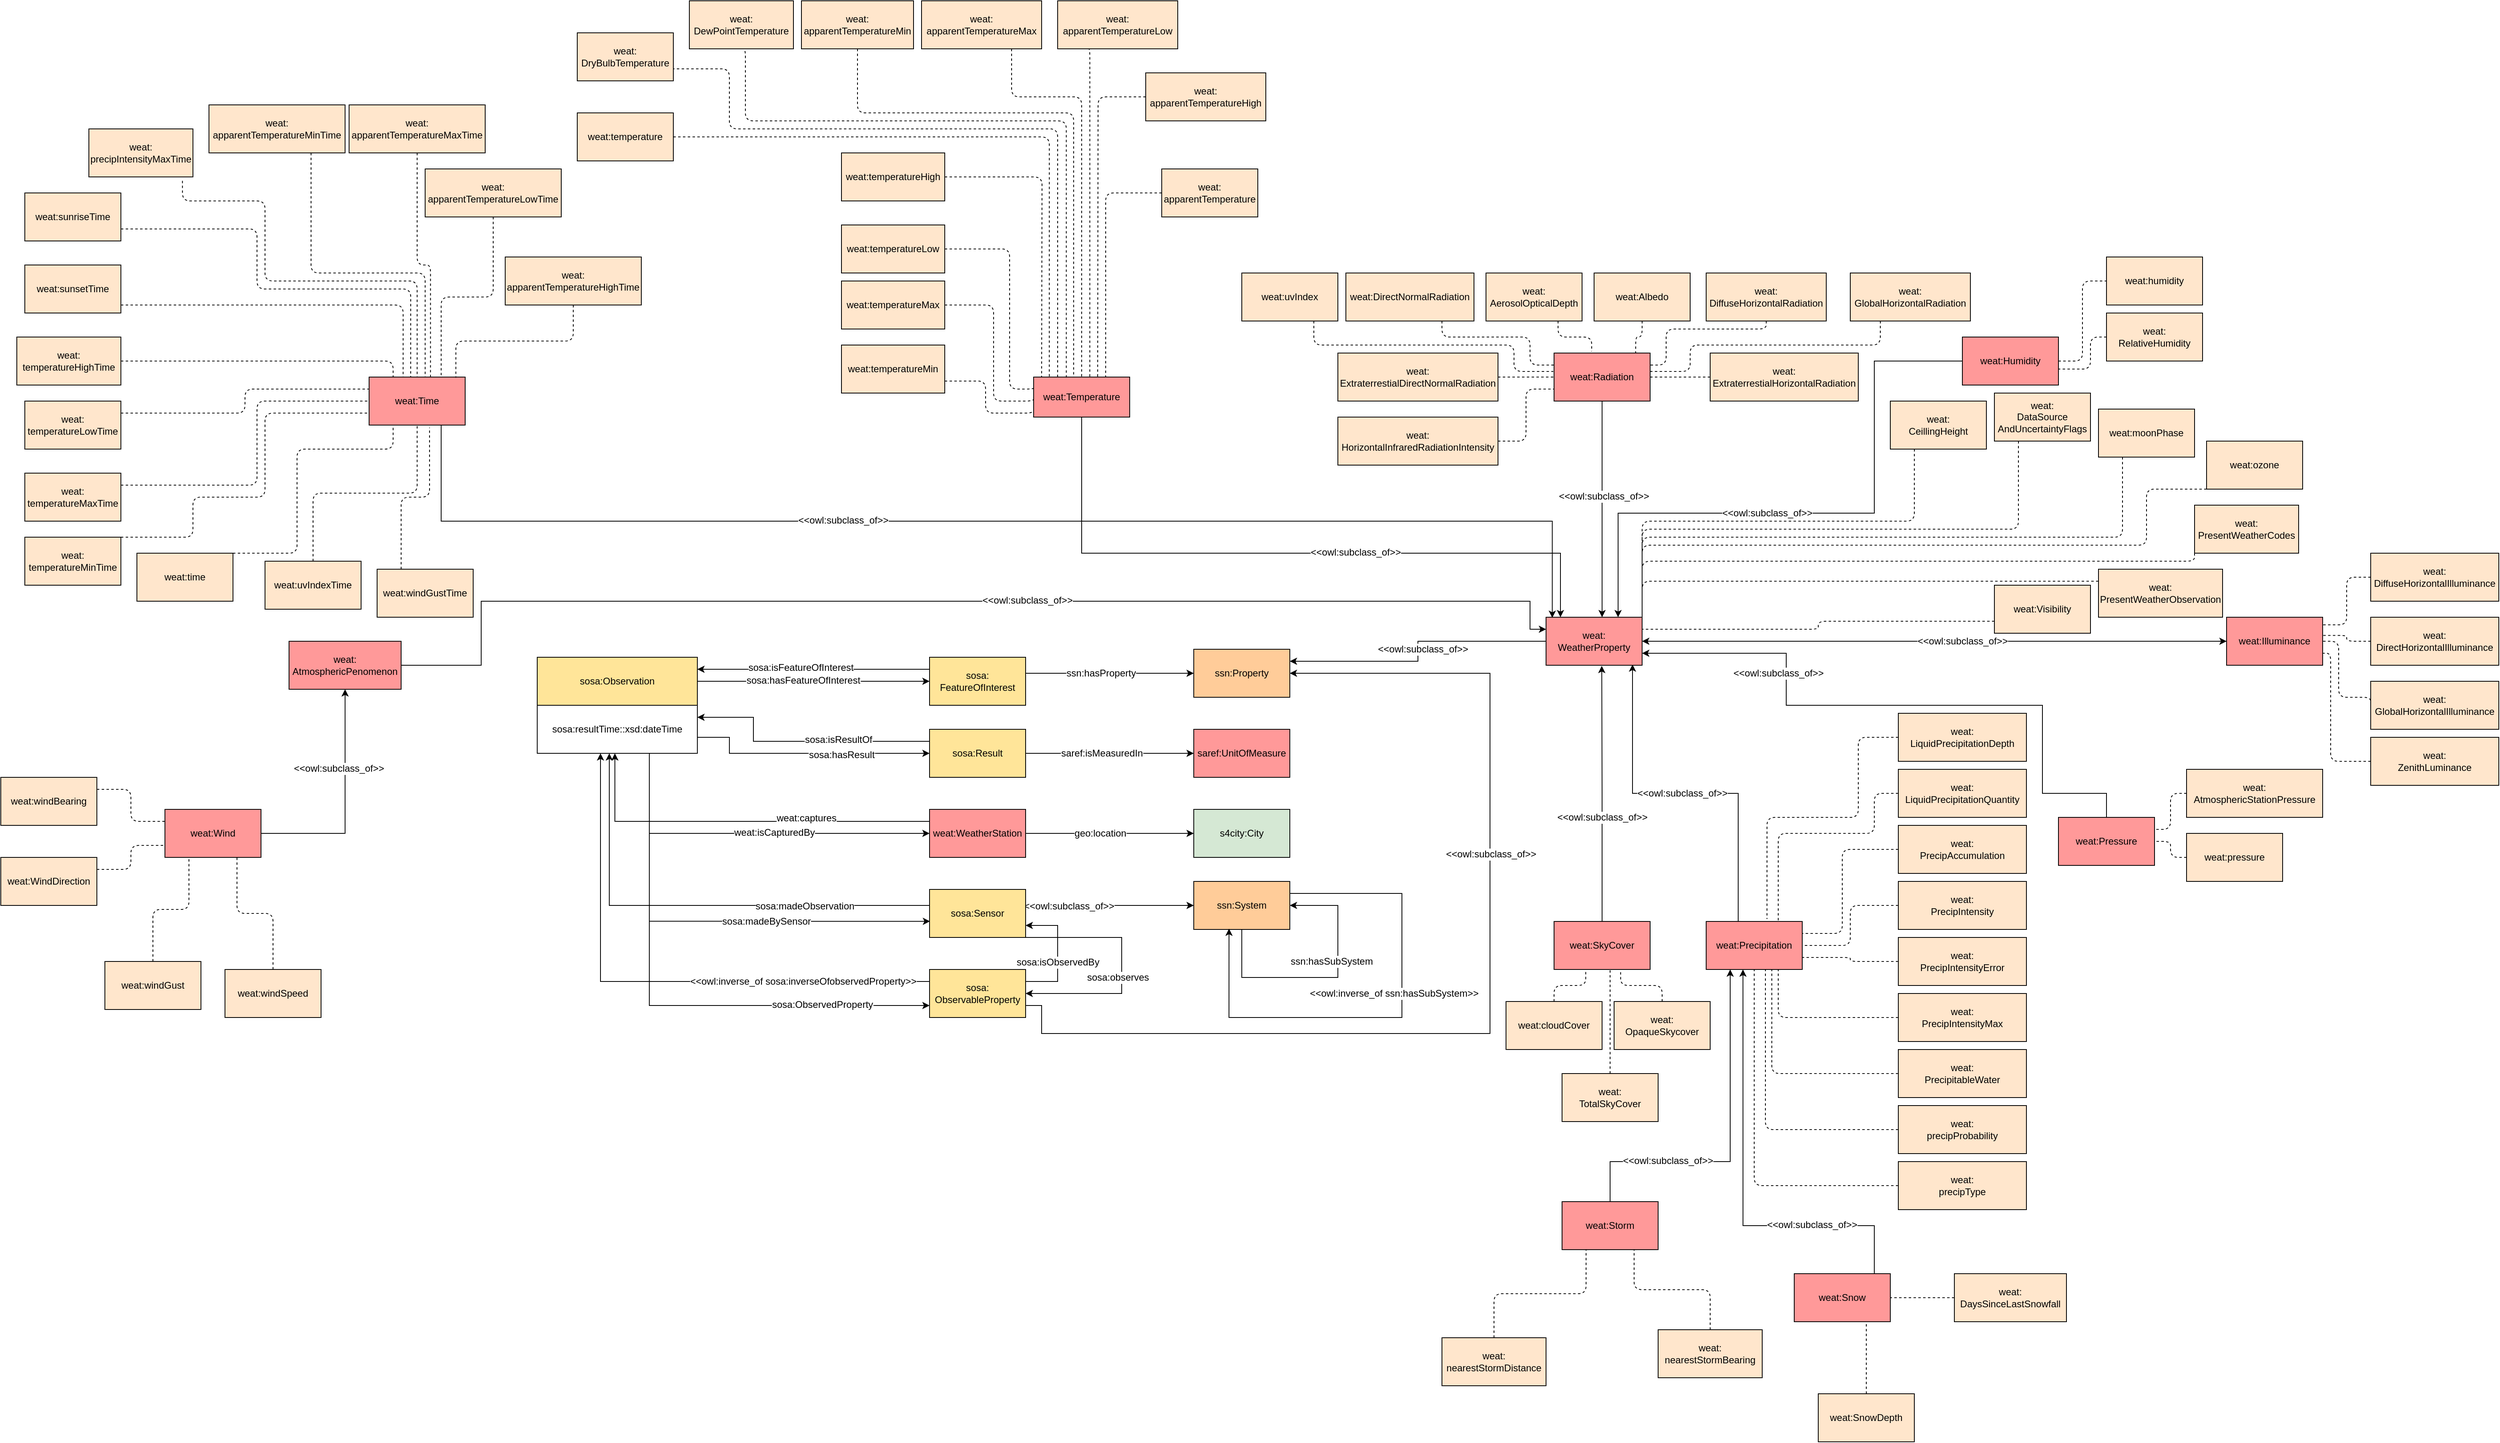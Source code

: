 <mxfile version="12.6.5" type="device"><diagram id="-bd2f4MXrBUvmXIijve6" name="Page-1"><mxGraphModel dx="2512" dy="1925" grid="1" gridSize="10" guides="1" tooltips="1" connect="1" arrows="1" fold="1" page="1" pageScale="1" pageWidth="850" pageHeight="1100" math="0" shadow="0"><root><mxCell id="0"/><mxCell id="1" parent="0"/><mxCell id="FmXHqJmdO4_v4tWts4sl-34" style="edgeStyle=orthogonalEdgeStyle;rounded=0;orthogonalLoop=1;jettySize=auto;html=1;exitX=1;exitY=0.5;exitDx=0;exitDy=0;entryX=0;entryY=0.5;entryDx=0;entryDy=0;" parent="1" source="FmXHqJmdO4_v4tWts4sl-1" target="FmXHqJmdO4_v4tWts4sl-15" edge="1"><mxGeometry relative="1" as="geometry"/></mxCell><mxCell id="FmXHqJmdO4_v4tWts4sl-35" value="sosa:hasFeatureOfInterest" style="text;html=1;align=center;verticalAlign=middle;resizable=0;points=[];labelBackgroundColor=#ffffff;" parent="FmXHqJmdO4_v4tWts4sl-34" vertex="1" connectable="0"><mxGeometry x="-0.089" y="1" relative="1" as="geometry"><mxPoint as="offset"/></mxGeometry></mxCell><mxCell id="FmXHqJmdO4_v4tWts4sl-38" style="edgeStyle=orthogonalEdgeStyle;rounded=0;orthogonalLoop=1;jettySize=auto;html=1;entryX=0;entryY=0.5;entryDx=0;entryDy=0;" parent="1" source="4vQeheqdlHOgF7IM9cIF-1" target="FmXHqJmdO4_v4tWts4sl-26" edge="1"><mxGeometry relative="1" as="geometry"><Array as="points"><mxPoint x="270" y="150"/><mxPoint x="270" y="170"/></Array></mxGeometry></mxCell><mxCell id="FmXHqJmdO4_v4tWts4sl-41" value="sosa:hasResult" style="text;html=1;align=center;verticalAlign=middle;resizable=0;points=[];labelBackgroundColor=#ffffff;" parent="FmXHqJmdO4_v4tWts4sl-38" vertex="1" connectable="0"><mxGeometry x="0.287" y="-2" relative="1" as="geometry"><mxPoint as="offset"/></mxGeometry></mxCell><mxCell id="FmXHqJmdO4_v4tWts4sl-42" style="edgeStyle=orthogonalEdgeStyle;rounded=0;orthogonalLoop=1;jettySize=auto;html=1;exitX=1;exitY=0.5;exitDx=0;exitDy=0;entryX=0;entryY=0.5;entryDx=0;entryDy=0;" parent="1" source="FmXHqJmdO4_v4tWts4sl-1" target="FmXHqJmdO4_v4tWts4sl-33" edge="1"><mxGeometry relative="1" as="geometry"><Array as="points"><mxPoint x="150" y="100"/><mxPoint x="170" y="100"/><mxPoint x="170" y="270"/></Array></mxGeometry></mxCell><mxCell id="FmXHqJmdO4_v4tWts4sl-43" value="weat:isCapturedBy" style="text;html=1;align=center;verticalAlign=middle;resizable=0;points=[];labelBackgroundColor=#ffffff;" parent="FmXHqJmdO4_v4tWts4sl-42" vertex="1" connectable="0"><mxGeometry x="0.393" y="1" relative="1" as="geometry"><mxPoint as="offset"/></mxGeometry></mxCell><mxCell id="FmXHqJmdO4_v4tWts4sl-44" style="edgeStyle=orthogonalEdgeStyle;rounded=0;orthogonalLoop=1;jettySize=auto;html=1;exitX=1;exitY=0.5;exitDx=0;exitDy=0;entryX=0.005;entryY=0.664;entryDx=0;entryDy=0;entryPerimeter=0;" parent="1" source="FmXHqJmdO4_v4tWts4sl-1" target="FmXHqJmdO4_v4tWts4sl-32" edge="1"><mxGeometry relative="1" as="geometry"><Array as="points"><mxPoint x="150" y="100"/><mxPoint x="170" y="100"/><mxPoint x="170" y="380"/></Array></mxGeometry></mxCell><mxCell id="FmXHqJmdO4_v4tWts4sl-45" value="sosa:madeBySensor" style="text;html=1;align=center;verticalAlign=middle;resizable=0;points=[];labelBackgroundColor=#ffffff;" parent="FmXHqJmdO4_v4tWts4sl-44" vertex="1" connectable="0"><mxGeometry x="0.455" y="-3" relative="1" as="geometry"><mxPoint y="-3" as="offset"/></mxGeometry></mxCell><mxCell id="FmXHqJmdO4_v4tWts4sl-48" style="edgeStyle=orthogonalEdgeStyle;rounded=0;orthogonalLoop=1;jettySize=auto;html=1;entryX=0;entryY=0.75;entryDx=0;entryDy=0;" parent="1" target="FmXHqJmdO4_v4tWts4sl-10" edge="1"><mxGeometry relative="1" as="geometry"><Array as="points"><mxPoint x="170" y="485"/></Array><mxPoint x="170" y="230" as="sourcePoint"/></mxGeometry></mxCell><mxCell id="FmXHqJmdO4_v4tWts4sl-49" value="sosa:ObservedProperty" style="text;html=1;align=center;verticalAlign=middle;resizable=0;points=[];labelBackgroundColor=#ffffff;" parent="FmXHqJmdO4_v4tWts4sl-48" vertex="1" connectable="0"><mxGeometry x="0.556" y="1" relative="1" as="geometry"><mxPoint as="offset"/></mxGeometry></mxCell><mxCell id="FmXHqJmdO4_v4tWts4sl-1" value="sosa:Observation" style="rounded=0;whiteSpace=wrap;html=1;fillColor=#FFE599;glass=0;shadow=0;comic=0;" parent="1" vertex="1"><mxGeometry x="30" y="50" width="200" height="60" as="geometry"/></mxCell><mxCell id="FmXHqJmdO4_v4tWts4sl-2" value="ssn:System&lt;span style=&quot;color: rgba(0 , 0 , 0 , 0) ; font-family: monospace ; font-size: 0px ; white-space: nowrap&quot;&gt;%3CmxGraphModel%3E%3Croot%3E%3CmxCell%20id%3D%220%22%2F%3E%3CmxCell%20id%3D%221%22%20parent%3D%220%22%2F%3E%3CmxCell%20id%3D%222%22%20value%3D%22%22%20style%3D%22rounded%3D0%3BwhiteSpace%3Dwrap%3Bhtml%3D1%3B%22%20vertex%3D%221%22%20parent%3D%221%22%3E%3CmxGeometry%20x%3D%2270%22%20y%3D%22320%22%20width%3D%22120%22%20height%3D%2260%22%20as%3D%22geometry%22%2F%3E%3C%2FmxCell%3E%3C%2Froot%3E%3C%2FmxGraphModel%3E&lt;/span&gt;" style="rounded=0;whiteSpace=wrap;html=1;fillColor=#FFCC99;" parent="1" vertex="1"><mxGeometry x="850" y="330" width="120" height="60" as="geometry"/></mxCell><mxCell id="FmXHqJmdO4_v4tWts4sl-197" style="edgeStyle=orthogonalEdgeStyle;rounded=0;orthogonalLoop=1;jettySize=auto;html=1;exitX=0.5;exitY=1;exitDx=0;exitDy=0;" parent="1" source="FmXHqJmdO4_v4tWts4sl-4" target="FmXHqJmdO4_v4tWts4sl-9" edge="1"><mxGeometry relative="1" as="geometry"><Array as="points"><mxPoint x="1360" y="-60"/><mxPoint x="1360" y="-60"/></Array></mxGeometry></mxCell><mxCell id="FmXHqJmdO4_v4tWts4sl-4" value="weat:Radiation" style="rounded=0;whiteSpace=wrap;html=1;fillColor=#FF9999;" parent="1" vertex="1"><mxGeometry x="1300" y="-330" width="120" height="60" as="geometry"/></mxCell><mxCell id="FmXHqJmdO4_v4tWts4sl-190" style="edgeStyle=orthogonalEdgeStyle;rounded=0;orthogonalLoop=1;jettySize=auto;html=1;exitX=0.5;exitY=0;exitDx=0;exitDy=0;entryX=1;entryY=0.75;entryDx=0;entryDy=0;" parent="1" source="FmXHqJmdO4_v4tWts4sl-5" target="FmXHqJmdO4_v4tWts4sl-9" edge="1"><mxGeometry relative="1" as="geometry"><Array as="points"><mxPoint x="1990" y="220"/><mxPoint x="1910" y="220"/><mxPoint x="1910" y="110"/><mxPoint x="1590" y="110"/><mxPoint x="1590" y="45"/></Array></mxGeometry></mxCell><mxCell id="FmXHqJmdO4_v4tWts4sl-5" value="weat:Pressure" style="rounded=0;whiteSpace=wrap;html=1;fillColor=#FF9999;" parent="1" vertex="1"><mxGeometry x="1930" y="250" width="120" height="60" as="geometry"/></mxCell><mxCell id="FmXHqJmdO4_v4tWts4sl-193" style="edgeStyle=orthogonalEdgeStyle;rounded=0;orthogonalLoop=1;jettySize=auto;html=1;exitX=0.317;exitY=0.033;exitDx=0;exitDy=0;entryX=0.9;entryY=0.983;entryDx=0;entryDy=0;entryPerimeter=0;exitPerimeter=0;" parent="1" source="FmXHqJmdO4_v4tWts4sl-6" target="FmXHqJmdO4_v4tWts4sl-9" edge="1"><mxGeometry relative="1" as="geometry"><Array as="points"><mxPoint x="1528" y="380"/><mxPoint x="1530" y="380"/><mxPoint x="1530" y="220"/><mxPoint x="1398" y="220"/></Array></mxGeometry></mxCell><mxCell id="FmXHqJmdO4_v4tWts4sl-6" value="weat:Precipitation" style="rounded=0;whiteSpace=wrap;html=1;fillColor=#FF9999;" parent="1" vertex="1"><mxGeometry x="1490" y="380" width="120" height="60" as="geometry"/></mxCell><mxCell id="FmXHqJmdO4_v4tWts4sl-195" style="edgeStyle=orthogonalEdgeStyle;rounded=0;orthogonalLoop=1;jettySize=auto;html=1;entryX=1;entryY=0.5;entryDx=0;entryDy=0;" parent="1" target="FmXHqJmdO4_v4tWts4sl-9" edge="1"><mxGeometry relative="1" as="geometry"><mxPoint x="1530" y="20" as="targetPoint"/><mxPoint x="2040" y="30" as="sourcePoint"/><Array as="points"><mxPoint x="2140" y="30"/></Array></mxGeometry></mxCell><mxCell id="FmXHqJmdO4_v4tWts4sl-7" value="weat:Illuminance" style="rounded=0;whiteSpace=wrap;html=1;fillColor=#FF9999;" parent="1" vertex="1"><mxGeometry x="2140" width="120" height="60" as="geometry"/></mxCell><mxCell id="FmXHqJmdO4_v4tWts4sl-139" style="edgeStyle=orthogonalEdgeStyle;rounded=0;orthogonalLoop=1;jettySize=auto;html=1;exitX=0;exitY=0.5;exitDx=0;exitDy=0;entryX=0.75;entryY=0;entryDx=0;entryDy=0;" parent="1" source="FmXHqJmdO4_v4tWts4sl-8" target="FmXHqJmdO4_v4tWts4sl-9" edge="1"><mxGeometry relative="1" as="geometry"><mxPoint x="1440" y="10" as="targetPoint"/><Array as="points"><mxPoint x="1700" y="-320"/><mxPoint x="1700" y="-130"/><mxPoint x="1380" y="-130"/></Array></mxGeometry></mxCell><mxCell id="FmXHqJmdO4_v4tWts4sl-140" value="&amp;lt;&amp;lt;owl:subclass_of&amp;gt;&amp;gt;" style="text;html=1;align=center;verticalAlign=middle;resizable=0;points=[];labelBackgroundColor=#ffffff;" parent="FmXHqJmdO4_v4tWts4sl-139" vertex="1" connectable="0"><mxGeometry x="-0.076" y="1" relative="1" as="geometry"><mxPoint x="-88" y="-1" as="offset"/></mxGeometry></mxCell><mxCell id="FmXHqJmdO4_v4tWts4sl-8" value="weat:Humidity" style="rounded=0;whiteSpace=wrap;html=1;fillColor=#FF9999;" parent="1" vertex="1"><mxGeometry x="1810" y="-350" width="120" height="60" as="geometry"/></mxCell><mxCell id="FmXHqJmdO4_v4tWts4sl-9" value="weat:&lt;br&gt;WeatherProperty" style="rounded=0;whiteSpace=wrap;html=1;fillColor=#FF9999;" parent="1" vertex="1"><mxGeometry x="1290" width="120" height="60" as="geometry"/></mxCell><mxCell id="FmXHqJmdO4_v4tWts4sl-90" style="edgeStyle=orthogonalEdgeStyle;rounded=0;orthogonalLoop=1;jettySize=auto;html=1;exitX=1;exitY=0.75;exitDx=0;exitDy=0;entryX=1;entryY=0.5;entryDx=0;entryDy=0;" parent="1" source="FmXHqJmdO4_v4tWts4sl-10" target="FmXHqJmdO4_v4tWts4sl-11" edge="1"><mxGeometry relative="1" as="geometry"><Array as="points"><mxPoint x="660" y="485"/><mxPoint x="660" y="520"/><mxPoint x="1220" y="520"/><mxPoint x="1220" y="70"/></Array></mxGeometry></mxCell><mxCell id="FmXHqJmdO4_v4tWts4sl-91" value="&amp;lt;&amp;lt;owl:subclass_of&amp;gt;&amp;gt;" style="text;html=1;align=center;verticalAlign=middle;resizable=0;points=[];labelBackgroundColor=#ffffff;" parent="FmXHqJmdO4_v4tWts4sl-90" vertex="1" connectable="0"><mxGeometry x="0.276" y="-1" relative="1" as="geometry"><mxPoint as="offset"/></mxGeometry></mxCell><mxCell id="FmXHqJmdO4_v4tWts4sl-92" style="edgeStyle=orthogonalEdgeStyle;rounded=0;orthogonalLoop=1;jettySize=auto;html=1;exitX=0;exitY=0.25;exitDx=0;exitDy=0;" parent="1" source="FmXHqJmdO4_v4tWts4sl-10" target="4vQeheqdlHOgF7IM9cIF-1" edge="1"><mxGeometry relative="1" as="geometry"><Array as="points"><mxPoint x="109" y="455"/></Array><mxPoint x="109" y="200" as="targetPoint"/></mxGeometry></mxCell><mxCell id="FmXHqJmdO4_v4tWts4sl-93" value="&amp;lt;&amp;lt;owl:inverse_of sosa:inverseOfobservedProperty&amp;gt;&amp;gt;" style="text;html=1;align=center;verticalAlign=middle;resizable=0;points=[];labelBackgroundColor=#ffffff;" parent="FmXHqJmdO4_v4tWts4sl-92" vertex="1" connectable="0"><mxGeometry x="-0.546" relative="1" as="geometry"><mxPoint as="offset"/></mxGeometry></mxCell><mxCell id="FmXHqJmdO4_v4tWts4sl-94" style="edgeStyle=orthogonalEdgeStyle;rounded=0;orthogonalLoop=1;jettySize=auto;html=1;exitX=1;exitY=0.25;exitDx=0;exitDy=0;entryX=1;entryY=0.75;entryDx=0;entryDy=0;" parent="1" source="FmXHqJmdO4_v4tWts4sl-10" target="FmXHqJmdO4_v4tWts4sl-32" edge="1"><mxGeometry relative="1" as="geometry"><Array as="points"><mxPoint x="680" y="455"/><mxPoint x="680" y="385"/></Array></mxGeometry></mxCell><mxCell id="FmXHqJmdO4_v4tWts4sl-95" value="sosa:isObservedBy" style="text;html=1;align=center;verticalAlign=middle;resizable=0;points=[];labelBackgroundColor=#ffffff;" parent="FmXHqJmdO4_v4tWts4sl-94" vertex="1" connectable="0"><mxGeometry x="0.314" y="4" relative="1" as="geometry"><mxPoint x="4" y="34" as="offset"/></mxGeometry></mxCell><mxCell id="FmXHqJmdO4_v4tWts4sl-10" value="sosa:&lt;br&gt;ObservableProperty" style="rounded=0;whiteSpace=wrap;html=1;fillColor=#FFE599;" parent="1" vertex="1"><mxGeometry x="520" y="440" width="120" height="60" as="geometry"/></mxCell><mxCell id="FmXHqJmdO4_v4tWts4sl-114" style="edgeStyle=orthogonalEdgeStyle;rounded=0;orthogonalLoop=1;jettySize=auto;html=1;exitX=0;exitY=0.5;exitDx=0;exitDy=0;entryX=1;entryY=0.25;entryDx=0;entryDy=0;" parent="1" source="FmXHqJmdO4_v4tWts4sl-9" target="FmXHqJmdO4_v4tWts4sl-11" edge="1"><mxGeometry relative="1" as="geometry"><Array as="points"><mxPoint x="1130" y="30"/><mxPoint x="1130" y="55"/></Array></mxGeometry></mxCell><mxCell id="FmXHqJmdO4_v4tWts4sl-115" value="&amp;lt;&amp;lt;owl:subclass_of&amp;gt;&amp;gt;" style="text;html=1;align=center;verticalAlign=middle;resizable=0;points=[];labelBackgroundColor=#ffffff;" parent="FmXHqJmdO4_v4tWts4sl-114" vertex="1" connectable="0"><mxGeometry x="-0.104" y="8" relative="1" as="geometry"><mxPoint y="2" as="offset"/></mxGeometry></mxCell><mxCell id="FmXHqJmdO4_v4tWts4sl-11" value="ssn:Property" style="rounded=0;whiteSpace=wrap;html=1;fillColor=#FFCC99;" parent="1" vertex="1"><mxGeometry x="850" y="40" width="120" height="60" as="geometry"/></mxCell><mxCell id="FmXHqJmdO4_v4tWts4sl-55" style="edgeStyle=orthogonalEdgeStyle;rounded=0;orthogonalLoop=1;jettySize=auto;html=1;exitX=1;exitY=0.5;exitDx=0;exitDy=0;entryX=0;entryY=0.5;entryDx=0;entryDy=0;" parent="1" source="FmXHqJmdO4_v4tWts4sl-15" target="FmXHqJmdO4_v4tWts4sl-11" edge="1"><mxGeometry relative="1" as="geometry"><Array as="points"><mxPoint x="640" y="70"/><mxPoint x="850" y="70"/></Array></mxGeometry></mxCell><mxCell id="FmXHqJmdO4_v4tWts4sl-56" value="ssn:hasProperty" style="text;html=1;align=center;verticalAlign=middle;resizable=0;points=[];labelBackgroundColor=#ffffff;" parent="FmXHqJmdO4_v4tWts4sl-55" vertex="1" connectable="0"><mxGeometry x="-0.25" y="-1" relative="1" as="geometry"><mxPoint x="21" y="-1" as="offset"/></mxGeometry></mxCell><mxCell id="FmXHqJmdO4_v4tWts4sl-59" style="edgeStyle=orthogonalEdgeStyle;rounded=0;orthogonalLoop=1;jettySize=auto;html=1;exitX=0;exitY=0.25;exitDx=0;exitDy=0;entryX=1;entryY=0.25;entryDx=0;entryDy=0;" parent="1" source="FmXHqJmdO4_v4tWts4sl-15" target="FmXHqJmdO4_v4tWts4sl-1" edge="1"><mxGeometry relative="1" as="geometry"/></mxCell><mxCell id="FmXHqJmdO4_v4tWts4sl-60" value="sosa:isFeatureOfInterest" style="text;html=1;align=center;verticalAlign=middle;resizable=0;points=[];labelBackgroundColor=#ffffff;" parent="FmXHqJmdO4_v4tWts4sl-59" vertex="1" connectable="0"><mxGeometry x="0.114" y="-2" relative="1" as="geometry"><mxPoint as="offset"/></mxGeometry></mxCell><mxCell id="FmXHqJmdO4_v4tWts4sl-15" value="sosa:&lt;br&gt;FeatureOfInterest" style="rounded=0;whiteSpace=wrap;html=1;fillColor=#FFE599;" parent="1" vertex="1"><mxGeometry x="520" y="50" width="120" height="60" as="geometry"/></mxCell><mxCell id="FmXHqJmdO4_v4tWts4sl-17" value="s4city:City" style="rounded=0;whiteSpace=wrap;html=1;fillColor=#D5E8D4;" parent="1" vertex="1"><mxGeometry x="850" y="240" width="120" height="60" as="geometry"/></mxCell><mxCell id="FmXHqJmdO4_v4tWts4sl-18" value="saref:UnitOfMeasure" style="rounded=0;whiteSpace=wrap;html=1;fillColor=#FF9999;" parent="1" vertex="1"><mxGeometry x="850" y="140" width="120" height="60" as="geometry"/></mxCell><mxCell id="FmXHqJmdO4_v4tWts4sl-65" style="edgeStyle=orthogonalEdgeStyle;rounded=0;orthogonalLoop=1;jettySize=auto;html=1;exitX=1;exitY=0.5;exitDx=0;exitDy=0;entryX=0;entryY=0.5;entryDx=0;entryDy=0;" parent="1" source="FmXHqJmdO4_v4tWts4sl-26" target="FmXHqJmdO4_v4tWts4sl-18" edge="1"><mxGeometry relative="1" as="geometry"/></mxCell><mxCell id="FmXHqJmdO4_v4tWts4sl-66" value="saref:isMeasuredIn" style="text;html=1;align=center;verticalAlign=middle;resizable=0;points=[];labelBackgroundColor=#ffffff;" parent="FmXHqJmdO4_v4tWts4sl-65" vertex="1" connectable="0"><mxGeometry x="-0.095" y="-2" relative="1" as="geometry"><mxPoint y="-2" as="offset"/></mxGeometry></mxCell><mxCell id="FmXHqJmdO4_v4tWts4sl-67" style="edgeStyle=orthogonalEdgeStyle;rounded=0;orthogonalLoop=1;jettySize=auto;html=1;exitX=0;exitY=0.25;exitDx=0;exitDy=0;entryX=1;entryY=0.25;entryDx=0;entryDy=0;" parent="1" source="FmXHqJmdO4_v4tWts4sl-26" target="4vQeheqdlHOgF7IM9cIF-1" edge="1"><mxGeometry relative="1" as="geometry"><mxPoint x="137" y="112" as="targetPoint"/><Array as="points"><mxPoint x="300" y="155"/><mxPoint x="300" y="125"/></Array></mxGeometry></mxCell><mxCell id="FmXHqJmdO4_v4tWts4sl-68" value="sosa:isResultOf" style="text;html=1;align=center;verticalAlign=middle;resizable=0;points=[];labelBackgroundColor=#ffffff;" parent="FmXHqJmdO4_v4tWts4sl-67" vertex="1" connectable="0"><mxGeometry x="-0.286" y="-2" relative="1" as="geometry"><mxPoint as="offset"/></mxGeometry></mxCell><mxCell id="FmXHqJmdO4_v4tWts4sl-26" value="sosa:Result" style="rounded=0;whiteSpace=wrap;html=1;fillColor=#FFE599;" parent="1" vertex="1"><mxGeometry x="520" y="140" width="120" height="60" as="geometry"/></mxCell><mxCell id="FmXHqJmdO4_v4tWts4sl-291" style="edgeStyle=orthogonalEdgeStyle;rounded=0;orthogonalLoop=1;jettySize=auto;html=1;exitX=0.75;exitY=1;exitDx=0;exitDy=0;entryX=0.065;entryY=0.013;entryDx=0;entryDy=0;entryPerimeter=0;" parent="1" source="FmXHqJmdO4_v4tWts4sl-28" target="FmXHqJmdO4_v4tWts4sl-9" edge="1"><mxGeometry relative="1" as="geometry"/></mxCell><mxCell id="FmXHqJmdO4_v4tWts4sl-28" value="weat:Time" style="rounded=0;whiteSpace=wrap;html=1;fillColor=#FF9999;" parent="1" vertex="1"><mxGeometry x="-180" y="-300" width="120" height="60" as="geometry"/></mxCell><mxCell id="FmXHqJmdO4_v4tWts4sl-265" style="edgeStyle=orthogonalEdgeStyle;orthogonalLoop=1;jettySize=auto;html=1;exitX=0.25;exitY=0;exitDx=0;exitDy=0;entryX=1;entryY=0.75;entryDx=0;entryDy=0;dashed=1;endArrow=none;" parent="1" source="FmXHqJmdO4_v4tWts4sl-29" target="FmXHqJmdO4_v4tWts4sl-251" edge="1"><mxGeometry relative="1" as="geometry"><Array as="points"><mxPoint x="680" y="-610"/><mxPoint x="270" y="-610"/><mxPoint x="270" y="-685"/></Array></mxGeometry></mxCell><mxCell id="FmXHqJmdO4_v4tWts4sl-271" style="edgeStyle=orthogonalEdgeStyle;rounded=0;orthogonalLoop=1;jettySize=auto;html=1;exitX=0.5;exitY=1;exitDx=0;exitDy=0;" parent="1" source="FmXHqJmdO4_v4tWts4sl-29" target="FmXHqJmdO4_v4tWts4sl-9" edge="1"><mxGeometry relative="1" as="geometry"><Array as="points"><mxPoint x="710" y="-80"/><mxPoint x="1308" y="-80"/></Array></mxGeometry></mxCell><mxCell id="FmXHqJmdO4_v4tWts4sl-29" value="weat:Temperature" style="rounded=0;whiteSpace=wrap;html=1;fillColor=#FF9999;" parent="1" vertex="1"><mxGeometry x="650" y="-300" width="120" height="50" as="geometry"/></mxCell><mxCell id="FmXHqJmdO4_v4tWts4sl-75" style="edgeStyle=orthogonalEdgeStyle;rounded=0;orthogonalLoop=1;jettySize=auto;html=1;exitX=0;exitY=0.133;exitDx=0;exitDy=0;exitPerimeter=0;" parent="1" source="FmXHqJmdO4_v4tWts4sl-32" target="4vQeheqdlHOgF7IM9cIF-1" edge="1"><mxGeometry relative="1" as="geometry"><mxPoint x="120" y="210" as="targetPoint"/><Array as="points"><mxPoint x="520" y="360"/><mxPoint x="120" y="360"/></Array></mxGeometry></mxCell><mxCell id="FmXHqJmdO4_v4tWts4sl-76" value="sosa:madeObservation" style="text;html=1;align=center;verticalAlign=middle;resizable=0;points=[];labelBackgroundColor=#ffffff;" parent="FmXHqJmdO4_v4tWts4sl-75" vertex="1" connectable="0"><mxGeometry x="-0.44" y="1" relative="1" as="geometry"><mxPoint as="offset"/></mxGeometry></mxCell><mxCell id="FmXHqJmdO4_v4tWts4sl-77" style="edgeStyle=orthogonalEdgeStyle;rounded=0;orthogonalLoop=1;jettySize=auto;html=1;exitX=1;exitY=0.5;exitDx=0;exitDy=0;entryX=1;entryY=0.5;entryDx=0;entryDy=0;" parent="1" source="FmXHqJmdO4_v4tWts4sl-32" target="FmXHqJmdO4_v4tWts4sl-10" edge="1"><mxGeometry relative="1" as="geometry"><Array as="points"><mxPoint x="640" y="400"/><mxPoint x="760" y="400"/><mxPoint x="760" y="470"/></Array></mxGeometry></mxCell><mxCell id="FmXHqJmdO4_v4tWts4sl-78" value="sosa:observes" style="text;html=1;align=center;verticalAlign=middle;resizable=0;points=[];labelBackgroundColor=#ffffff;" parent="FmXHqJmdO4_v4tWts4sl-77" vertex="1" connectable="0"><mxGeometry x="-0.123" y="-2" relative="1" as="geometry"><mxPoint x="-4" y="48" as="offset"/></mxGeometry></mxCell><mxCell id="FmXHqJmdO4_v4tWts4sl-80" style="edgeStyle=orthogonalEdgeStyle;rounded=0;orthogonalLoop=1;jettySize=auto;html=1;exitX=0.5;exitY=0;exitDx=0;exitDy=0;entryX=0;entryY=0.5;entryDx=0;entryDy=0;" parent="1" source="FmXHqJmdO4_v4tWts4sl-32" target="FmXHqJmdO4_v4tWts4sl-2" edge="1"><mxGeometry relative="1" as="geometry"><Array as="points"><mxPoint x="580" y="360"/></Array></mxGeometry></mxCell><mxCell id="FmXHqJmdO4_v4tWts4sl-81" value="&amp;lt;&amp;lt;owl:subclass_of&amp;gt;&amp;gt;" style="text;html=1;align=center;verticalAlign=middle;resizable=0;points=[];labelBackgroundColor=#ffffff;" parent="FmXHqJmdO4_v4tWts4sl-80" vertex="1" connectable="0"><mxGeometry x="-0.075" y="-1" relative="1" as="geometry"><mxPoint as="offset"/></mxGeometry></mxCell><mxCell id="FmXHqJmdO4_v4tWts4sl-32" value="sosa:Sensor" style="rounded=0;whiteSpace=wrap;html=1;fillColor=#FFE599;" parent="1" vertex="1"><mxGeometry x="520" y="340" width="120" height="60" as="geometry"/></mxCell><mxCell id="FmXHqJmdO4_v4tWts4sl-69" style="edgeStyle=orthogonalEdgeStyle;rounded=0;orthogonalLoop=1;jettySize=auto;html=1;exitX=0;exitY=0.25;exitDx=0;exitDy=0;" parent="1" source="FmXHqJmdO4_v4tWts4sl-33" target="4vQeheqdlHOgF7IM9cIF-1" edge="1"><mxGeometry relative="1" as="geometry"><mxPoint x="127" y="110" as="targetPoint"/><Array as="points"><mxPoint x="127" y="255"/></Array></mxGeometry></mxCell><mxCell id="FmXHqJmdO4_v4tWts4sl-70" value="weat:captures" style="text;html=1;align=center;verticalAlign=middle;resizable=0;points=[];labelBackgroundColor=#ffffff;" parent="FmXHqJmdO4_v4tWts4sl-69" vertex="1" connectable="0"><mxGeometry x="-0.356" y="-4" relative="1" as="geometry"><mxPoint as="offset"/></mxGeometry></mxCell><mxCell id="FmXHqJmdO4_v4tWts4sl-71" style="edgeStyle=orthogonalEdgeStyle;rounded=0;orthogonalLoop=1;jettySize=auto;html=1;exitX=1;exitY=0.5;exitDx=0;exitDy=0;entryX=0;entryY=0.5;entryDx=0;entryDy=0;" parent="1" source="FmXHqJmdO4_v4tWts4sl-33" target="FmXHqJmdO4_v4tWts4sl-17" edge="1"><mxGeometry relative="1" as="geometry"/></mxCell><mxCell id="FmXHqJmdO4_v4tWts4sl-72" value="geo:location" style="text;html=1;align=center;verticalAlign=middle;resizable=0;points=[];labelBackgroundColor=#ffffff;" parent="FmXHqJmdO4_v4tWts4sl-71" vertex="1" connectable="0"><mxGeometry x="-0.114" y="-4" relative="1" as="geometry"><mxPoint y="-4" as="offset"/></mxGeometry></mxCell><mxCell id="FmXHqJmdO4_v4tWts4sl-33" value="weat:WeatherStation" style="rounded=0;whiteSpace=wrap;html=1;fillColor=#FF9999;" parent="1" vertex="1"><mxGeometry x="520" y="240" width="120" height="60" as="geometry"/></mxCell><mxCell id="FmXHqJmdO4_v4tWts4sl-83" style="edgeStyle=orthogonalEdgeStyle;rounded=0;orthogonalLoop=1;jettySize=auto;html=1;exitX=0.5;exitY=1;exitDx=0;exitDy=0;entryX=1;entryY=0.5;entryDx=0;entryDy=0;" parent="1" source="FmXHqJmdO4_v4tWts4sl-2" target="FmXHqJmdO4_v4tWts4sl-2" edge="1"><mxGeometry relative="1" as="geometry"><Array as="points"><mxPoint x="910" y="450"/><mxPoint x="1030" y="450"/><mxPoint x="1030" y="360"/></Array></mxGeometry></mxCell><mxCell id="FmXHqJmdO4_v4tWts4sl-84" value="ssn:hasSubSystem" style="text;html=1;align=center;verticalAlign=middle;resizable=0;points=[];labelBackgroundColor=#ffffff;" parent="FmXHqJmdO4_v4tWts4sl-83" vertex="1" connectable="0"><mxGeometry x="-0.2" y="1" relative="1" as="geometry"><mxPoint x="40" y="-19" as="offset"/></mxGeometry></mxCell><mxCell id="FmXHqJmdO4_v4tWts4sl-87" style="edgeStyle=orthogonalEdgeStyle;rounded=0;orthogonalLoop=1;jettySize=auto;html=1;exitX=1;exitY=0.25;exitDx=0;exitDy=0;entryX=0.367;entryY=0.983;entryDx=0;entryDy=0;entryPerimeter=0;" parent="1" source="FmXHqJmdO4_v4tWts4sl-2" target="FmXHqJmdO4_v4tWts4sl-2" edge="1"><mxGeometry relative="1" as="geometry"><Array as="points"><mxPoint x="1110" y="345"/><mxPoint x="1110" y="500"/><mxPoint x="894" y="500"/></Array></mxGeometry></mxCell><mxCell id="FmXHqJmdO4_v4tWts4sl-88" value="&amp;lt;&amp;lt;owl:inverse_of ssn:hasSubSystem&amp;gt;&amp;gt;" style="text;html=1;align=center;verticalAlign=middle;resizable=0;points=[];labelBackgroundColor=#ffffff;" parent="FmXHqJmdO4_v4tWts4sl-87" vertex="1" connectable="0"><mxGeometry x="-0.179" relative="1" as="geometry"><mxPoint x="-10" y="9" as="offset"/></mxGeometry></mxCell><mxCell id="FmXHqJmdO4_v4tWts4sl-141" value="weat:humidity" style="rounded=0;whiteSpace=wrap;html=1;fillColor=#FFE6CC;" parent="1" vertex="1"><mxGeometry x="1990" y="-450" width="120" height="60" as="geometry"/></mxCell><mxCell id="FmXHqJmdO4_v4tWts4sl-143" value="" style="endArrow=none;dashed=1;html=1;exitX=1;exitY=0.5;exitDx=0;exitDy=0;entryX=0;entryY=0.5;entryDx=0;entryDy=0;edgeStyle=orthogonalEdgeStyle;" parent="1" source="FmXHqJmdO4_v4tWts4sl-8" target="FmXHqJmdO4_v4tWts4sl-141" edge="1"><mxGeometry width="50" height="50" relative="1" as="geometry"><mxPoint x="2040" y="-240" as="sourcePoint"/><mxPoint x="2090" y="-290" as="targetPoint"/></mxGeometry></mxCell><mxCell id="FmXHqJmdO4_v4tWts4sl-147" style="edgeStyle=orthogonalEdgeStyle;orthogonalLoop=1;jettySize=auto;html=1;exitX=0;exitY=0.5;exitDx=0;exitDy=0;dashed=1;endArrow=none;" parent="1" source="FmXHqJmdO4_v4tWts4sl-146" edge="1"><mxGeometry relative="1" as="geometry"><mxPoint x="1930" y="-310" as="targetPoint"/><Array as="points"><mxPoint x="1970" y="-350"/><mxPoint x="1970" y="-310"/><mxPoint x="1930" y="-310"/></Array></mxGeometry></mxCell><mxCell id="FmXHqJmdO4_v4tWts4sl-146" value="weat:&lt;br&gt;RelativeHumidity" style="rounded=0;whiteSpace=wrap;html=1;fillColor=#FFE6CC;" parent="1" vertex="1"><mxGeometry x="1990" y="-380" width="120" height="60" as="geometry"/></mxCell><mxCell id="FmXHqJmdO4_v4tWts4sl-150" style="edgeStyle=orthogonalEdgeStyle;orthogonalLoop=1;jettySize=auto;html=1;exitX=0;exitY=0.5;exitDx=0;exitDy=0;entryX=0.996;entryY=0.379;entryDx=0;entryDy=0;dashed=1;endArrow=none;entryPerimeter=0;" parent="1" source="FmXHqJmdO4_v4tWts4sl-148" target="FmXHqJmdO4_v4tWts4sl-7" edge="1"><mxGeometry relative="1" as="geometry"/></mxCell><mxCell id="FmXHqJmdO4_v4tWts4sl-148" value="weat:&lt;br&gt;DirectHorizontalIlluminance" style="rounded=0;whiteSpace=wrap;html=1;fillColor=#FFE6CC;" parent="1" vertex="1"><mxGeometry x="2320" width="160" height="60" as="geometry"/></mxCell><mxCell id="FmXHqJmdO4_v4tWts4sl-158" style="edgeStyle=orthogonalEdgeStyle;orthogonalLoop=1;jettySize=auto;html=1;exitX=0;exitY=0.5;exitDx=0;exitDy=0;entryX=1;entryY=0.5;entryDx=0;entryDy=0;dashed=1;endArrow=none;" parent="1" source="FmXHqJmdO4_v4tWts4sl-153" target="FmXHqJmdO4_v4tWts4sl-7" edge="1"><mxGeometry relative="1" as="geometry"><Array as="points"><mxPoint x="2320" y="100"/><mxPoint x="2280" y="100"/><mxPoint x="2280" y="30"/></Array></mxGeometry></mxCell><mxCell id="FmXHqJmdO4_v4tWts4sl-153" value="weat:&lt;br&gt;GlobalHorizontalIlluminance" style="rounded=0;whiteSpace=wrap;html=1;fillColor=#FFE6CC;" parent="1" vertex="1"><mxGeometry x="2320" y="80" width="160" height="60" as="geometry"/></mxCell><mxCell id="FmXHqJmdO4_v4tWts4sl-159" style="edgeStyle=orthogonalEdgeStyle;orthogonalLoop=1;jettySize=auto;html=1;exitX=0;exitY=0.5;exitDx=0;exitDy=0;entryX=1;entryY=0.75;entryDx=0;entryDy=0;dashed=1;endArrow=none;" parent="1" source="FmXHqJmdO4_v4tWts4sl-155" target="FmXHqJmdO4_v4tWts4sl-7" edge="1"><mxGeometry relative="1" as="geometry"><Array as="points"><mxPoint x="2270" y="180"/><mxPoint x="2270" y="45"/></Array></mxGeometry></mxCell><mxCell id="FmXHqJmdO4_v4tWts4sl-155" value="weat:&lt;br&gt;ZenithLuminance" style="rounded=0;whiteSpace=wrap;html=1;fillColor=#FFE6CC;" parent="1" vertex="1"><mxGeometry x="2320" y="150" width="160" height="60" as="geometry"/></mxCell><mxCell id="FmXHqJmdO4_v4tWts4sl-183" style="edgeStyle=orthogonalEdgeStyle;orthogonalLoop=1;jettySize=auto;html=1;exitX=0;exitY=0.5;exitDx=0;exitDy=0;entryX=0.633;entryY=-0.05;entryDx=0;entryDy=0;entryPerimeter=0;dashed=1;endArrow=none;" parent="1" source="FmXHqJmdO4_v4tWts4sl-163" target="FmXHqJmdO4_v4tWts4sl-6" edge="1"><mxGeometry relative="1" as="geometry"><Array as="points"><mxPoint x="1680" y="150"/><mxPoint x="1680" y="250"/><mxPoint x="1566" y="250"/></Array></mxGeometry></mxCell><mxCell id="FmXHqJmdO4_v4tWts4sl-163" value="weat:&lt;br&gt;LiquidPrecipitationDepth" style="rounded=0;whiteSpace=wrap;html=1;fillColor=#FFE6CC;" parent="1" vertex="1"><mxGeometry x="1730" y="120" width="160" height="60" as="geometry"/></mxCell><mxCell id="FmXHqJmdO4_v4tWts4sl-182" style="edgeStyle=orthogonalEdgeStyle;orthogonalLoop=1;jettySize=auto;html=1;exitX=0;exitY=0.5;exitDx=0;exitDy=0;entryX=0.75;entryY=0;entryDx=0;entryDy=0;dashed=1;endArrow=none;" parent="1" source="FmXHqJmdO4_v4tWts4sl-165" target="FmXHqJmdO4_v4tWts4sl-6" edge="1"><mxGeometry relative="1" as="geometry"><Array as="points"><mxPoint x="1700" y="220"/><mxPoint x="1700" y="270"/><mxPoint x="1580" y="270"/></Array></mxGeometry></mxCell><mxCell id="FmXHqJmdO4_v4tWts4sl-165" value="weat:&lt;br&gt;LiquidPrecipitationQuantity" style="rounded=0;whiteSpace=wrap;html=1;fillColor=#FFE6CC;" parent="1" vertex="1"><mxGeometry x="1730" y="190" width="160" height="60" as="geometry"/></mxCell><mxCell id="FmXHqJmdO4_v4tWts4sl-181" style="edgeStyle=orthogonalEdgeStyle;orthogonalLoop=1;jettySize=auto;html=1;exitX=0;exitY=0.5;exitDx=0;exitDy=0;entryX=1;entryY=0.25;entryDx=0;entryDy=0;dashed=1;endArrow=none;" parent="1" source="FmXHqJmdO4_v4tWts4sl-168" target="FmXHqJmdO4_v4tWts4sl-6" edge="1"><mxGeometry relative="1" as="geometry"><Array as="points"><mxPoint x="1660" y="290"/><mxPoint x="1660" y="395"/></Array></mxGeometry></mxCell><mxCell id="FmXHqJmdO4_v4tWts4sl-168" value="weat:&lt;br&gt;PrecipAccumulation" style="rounded=0;whiteSpace=wrap;html=1;fillColor=#FFE6CC;" parent="1" vertex="1"><mxGeometry x="1730" y="260" width="160" height="60" as="geometry"/></mxCell><mxCell id="FmXHqJmdO4_v4tWts4sl-180" style="edgeStyle=orthogonalEdgeStyle;orthogonalLoop=1;jettySize=auto;html=1;exitX=0;exitY=0.5;exitDx=0;exitDy=0;entryX=1;entryY=0.5;entryDx=0;entryDy=0;dashed=1;endArrow=none;" parent="1" source="FmXHqJmdO4_v4tWts4sl-169" target="FmXHqJmdO4_v4tWts4sl-6" edge="1"><mxGeometry relative="1" as="geometry"/></mxCell><mxCell id="FmXHqJmdO4_v4tWts4sl-169" value="weat:&lt;br&gt;PrecipIntensity" style="rounded=0;whiteSpace=wrap;html=1;fillColor=#FFE6CC;" parent="1" vertex="1"><mxGeometry x="1730" y="330" width="160" height="60" as="geometry"/></mxCell><mxCell id="FmXHqJmdO4_v4tWts4sl-179" style="edgeStyle=orthogonalEdgeStyle;orthogonalLoop=1;jettySize=auto;html=1;exitX=0;exitY=0.5;exitDx=0;exitDy=0;entryX=1;entryY=0.75;entryDx=0;entryDy=0;dashed=1;endArrow=none;" parent="1" source="FmXHqJmdO4_v4tWts4sl-170" target="FmXHqJmdO4_v4tWts4sl-6" edge="1"><mxGeometry relative="1" as="geometry"/></mxCell><mxCell id="FmXHqJmdO4_v4tWts4sl-170" value="weat:&lt;br&gt;PrecipIntensityError" style="rounded=0;whiteSpace=wrap;html=1;fillColor=#FFE6CC;" parent="1" vertex="1"><mxGeometry x="1730" y="400" width="160" height="60" as="geometry"/></mxCell><mxCell id="FmXHqJmdO4_v4tWts4sl-178" style="edgeStyle=orthogonalEdgeStyle;orthogonalLoop=1;jettySize=auto;html=1;exitX=0;exitY=0.5;exitDx=0;exitDy=0;dashed=1;endArrow=none;entryX=0.75;entryY=1;entryDx=0;entryDy=0;" parent="1" source="FmXHqJmdO4_v4tWts4sl-171" target="FmXHqJmdO4_v4tWts4sl-6" edge="1"><mxGeometry relative="1" as="geometry"><mxPoint x="1580" y="470" as="targetPoint"/></mxGeometry></mxCell><mxCell id="FmXHqJmdO4_v4tWts4sl-171" value="weat:&lt;br&gt;PrecipIntensityMax" style="rounded=0;whiteSpace=wrap;html=1;fillColor=#FFE6CC;" parent="1" vertex="1"><mxGeometry x="1730" y="470" width="160" height="60" as="geometry"/></mxCell><mxCell id="FmXHqJmdO4_v4tWts4sl-177" style="edgeStyle=orthogonalEdgeStyle;orthogonalLoop=1;jettySize=auto;html=1;exitX=0;exitY=0.5;exitDx=0;exitDy=0;dashed=1;endArrow=none;" parent="1" source="FmXHqJmdO4_v4tWts4sl-172" target="FmXHqJmdO4_v4tWts4sl-6" edge="1"><mxGeometry relative="1" as="geometry"><Array as="points"><mxPoint x="1572" y="570"/></Array></mxGeometry></mxCell><mxCell id="FmXHqJmdO4_v4tWts4sl-172" value="weat:&lt;br&gt;PrecipitableWater" style="rounded=0;whiteSpace=wrap;html=1;fillColor=#FFE6CC;" parent="1" vertex="1"><mxGeometry x="1730" y="540" width="160" height="60" as="geometry"/></mxCell><mxCell id="FmXHqJmdO4_v4tWts4sl-176" style="edgeStyle=orthogonalEdgeStyle;orthogonalLoop=1;jettySize=auto;html=1;exitX=0;exitY=0.5;exitDx=0;exitDy=0;dashed=1;endArrow=none;" parent="1" source="FmXHqJmdO4_v4tWts4sl-173" target="FmXHqJmdO4_v4tWts4sl-6" edge="1"><mxGeometry relative="1" as="geometry"><Array as="points"><mxPoint x="1564" y="640"/></Array></mxGeometry></mxCell><mxCell id="FmXHqJmdO4_v4tWts4sl-173" value="weat:&lt;br&gt;precipProbability" style="rounded=0;whiteSpace=wrap;html=1;fillColor=#FFE6CC;" parent="1" vertex="1"><mxGeometry x="1730" y="610" width="160" height="60" as="geometry"/></mxCell><mxCell id="FmXHqJmdO4_v4tWts4sl-175" style="edgeStyle=orthogonalEdgeStyle;orthogonalLoop=1;jettySize=auto;html=1;exitX=0;exitY=0.5;exitDx=0;exitDy=0;dashed=1;endArrow=none;" parent="1" source="FmXHqJmdO4_v4tWts4sl-174" target="FmXHqJmdO4_v4tWts4sl-6" edge="1"><mxGeometry relative="1" as="geometry"><Array as="points"><mxPoint x="1550" y="710"/></Array></mxGeometry></mxCell><mxCell id="FmXHqJmdO4_v4tWts4sl-174" value="weat:&lt;br&gt;precipType" style="rounded=0;whiteSpace=wrap;html=1;fillColor=#FFE6CC;" parent="1" vertex="1"><mxGeometry x="1730" y="680" width="160" height="60" as="geometry"/></mxCell><mxCell id="FmXHqJmdO4_v4tWts4sl-186" style="edgeStyle=orthogonalEdgeStyle;orthogonalLoop=1;jettySize=auto;html=1;exitX=0;exitY=0.5;exitDx=0;exitDy=0;entryX=1;entryY=0.25;entryDx=0;entryDy=0;dashed=1;endArrow=none;" parent="1" source="FmXHqJmdO4_v4tWts4sl-184" target="FmXHqJmdO4_v4tWts4sl-5" edge="1"><mxGeometry relative="1" as="geometry"/></mxCell><mxCell id="FmXHqJmdO4_v4tWts4sl-184" value="weat:&lt;br&gt;AtmosphericStationPressure" style="rounded=0;whiteSpace=wrap;html=1;fillColor=#FFE6CC;" parent="1" vertex="1"><mxGeometry x="2090" y="190" width="170" height="60" as="geometry"/></mxCell><mxCell id="FmXHqJmdO4_v4tWts4sl-187" style="edgeStyle=orthogonalEdgeStyle;orthogonalLoop=1;jettySize=auto;html=1;exitX=0;exitY=0.5;exitDx=0;exitDy=0;entryX=1;entryY=0.5;entryDx=0;entryDy=0;dashed=1;endArrow=none;" parent="1" source="FmXHqJmdO4_v4tWts4sl-185" target="FmXHqJmdO4_v4tWts4sl-5" edge="1"><mxGeometry relative="1" as="geometry"/></mxCell><mxCell id="FmXHqJmdO4_v4tWts4sl-185" value="weat:pressure" style="rounded=0;whiteSpace=wrap;html=1;fillColor=#FFE6CC;" parent="1" vertex="1"><mxGeometry x="2090" y="270" width="120" height="60" as="geometry"/></mxCell><mxCell id="FmXHqJmdO4_v4tWts4sl-192" value="&amp;lt;&amp;lt;owl:subclass_of&amp;gt;&amp;gt;" style="text;html=1;align=center;verticalAlign=middle;resizable=0;points=[];labelBackgroundColor=#ffffff;" parent="1" vertex="1" connectable="0"><mxGeometry x="1580" y="70" as="geometry"><mxPoint as="offset"/></mxGeometry></mxCell><mxCell id="FmXHqJmdO4_v4tWts4sl-194" value="&amp;lt;&amp;lt;owl:subclass_of&amp;gt;&amp;gt;" style="text;html=1;align=center;verticalAlign=middle;resizable=0;points=[];labelBackgroundColor=#ffffff;" parent="1" vertex="1" connectable="0"><mxGeometry x="1460" y="220" as="geometry"><mxPoint as="offset"/></mxGeometry></mxCell><mxCell id="FmXHqJmdO4_v4tWts4sl-196" value="&amp;lt;&amp;lt;owl:subclass_of&amp;gt;&amp;gt;" style="text;html=1;align=center;verticalAlign=middle;resizable=0;points=[];labelBackgroundColor=#ffffff;" parent="1" vertex="1" connectable="0"><mxGeometry x="1810" y="30" as="geometry"><mxPoint as="offset"/></mxGeometry></mxCell><mxCell id="FmXHqJmdO4_v4tWts4sl-198" value="&amp;lt;&amp;lt;owl:subclass_of&amp;gt;&amp;gt;" style="text;html=1;align=center;verticalAlign=middle;resizable=0;points=[];labelBackgroundColor=#ffffff;" parent="1" vertex="1" connectable="0"><mxGeometry x="1360" y="-150" as="geometry"><mxPoint x="2" y="-1" as="offset"/></mxGeometry></mxCell><mxCell id="FmXHqJmdO4_v4tWts4sl-209" style="edgeStyle=orthogonalEdgeStyle;orthogonalLoop=1;jettySize=auto;html=1;exitX=0.75;exitY=1;exitDx=0;exitDy=0;entryX=0.392;entryY=-0.033;entryDx=0;entryDy=0;entryPerimeter=0;dashed=1;endArrow=none;" parent="1" source="FmXHqJmdO4_v4tWts4sl-199" target="FmXHqJmdO4_v4tWts4sl-4" edge="1"><mxGeometry relative="1" as="geometry"/></mxCell><mxCell id="FmXHqJmdO4_v4tWts4sl-199" value="weat:&lt;br&gt;AerosolOpticalDepth" style="rounded=0;whiteSpace=wrap;html=1;fillColor=#FFE6CC;" parent="1" vertex="1"><mxGeometry x="1215" y="-430" width="120" height="60" as="geometry"/></mxCell><mxCell id="FmXHqJmdO4_v4tWts4sl-208" style="edgeStyle=orthogonalEdgeStyle;orthogonalLoop=1;jettySize=auto;html=1;exitX=0.5;exitY=1;exitDx=0;exitDy=0;entryX=0.85;entryY=0;entryDx=0;entryDy=0;entryPerimeter=0;dashed=1;endArrow=none;" parent="1" source="FmXHqJmdO4_v4tWts4sl-200" target="FmXHqJmdO4_v4tWts4sl-4" edge="1"><mxGeometry relative="1" as="geometry"/></mxCell><mxCell id="FmXHqJmdO4_v4tWts4sl-200" value="weat:Albedo" style="rounded=0;whiteSpace=wrap;html=1;fillColor=#FFE6CC;" parent="1" vertex="1"><mxGeometry x="1350" y="-430" width="120" height="60" as="geometry"/></mxCell><mxCell id="FmXHqJmdO4_v4tWts4sl-207" style="edgeStyle=orthogonalEdgeStyle;orthogonalLoop=1;jettySize=auto;html=1;exitX=0.5;exitY=1;exitDx=0;exitDy=0;entryX=1;entryY=0.25;entryDx=0;entryDy=0;dashed=1;endArrow=none;" parent="1" source="FmXHqJmdO4_v4tWts4sl-201" target="FmXHqJmdO4_v4tWts4sl-4" edge="1"><mxGeometry relative="1" as="geometry"><Array as="points"><mxPoint x="1565" y="-360"/><mxPoint x="1440" y="-360"/><mxPoint x="1440" y="-315"/></Array></mxGeometry></mxCell><mxCell id="FmXHqJmdO4_v4tWts4sl-201" value="weat:&lt;br&gt;DiffuseHorizontalRadiation" style="rounded=0;whiteSpace=wrap;html=1;fillColor=#FFE6CC;" parent="1" vertex="1"><mxGeometry x="1490" y="-430" width="150" height="60" as="geometry"/></mxCell><mxCell id="FmXHqJmdO4_v4tWts4sl-210" style="edgeStyle=orthogonalEdgeStyle;orthogonalLoop=1;jettySize=auto;html=1;exitX=0.75;exitY=1;exitDx=0;exitDy=0;entryX=0;entryY=0.25;entryDx=0;entryDy=0;dashed=1;endArrow=none;" parent="1" source="FmXHqJmdO4_v4tWts4sl-202" target="FmXHqJmdO4_v4tWts4sl-4" edge="1"><mxGeometry relative="1" as="geometry"><Array as="points"><mxPoint x="1160" y="-350"/><mxPoint x="1270" y="-350"/><mxPoint x="1270" y="-315"/></Array></mxGeometry></mxCell><mxCell id="FmXHqJmdO4_v4tWts4sl-202" value="weat:DirectNormalRadiation" style="rounded=0;whiteSpace=wrap;html=1;fillColor=#FFE6CC;" parent="1" vertex="1"><mxGeometry x="1040" y="-430" width="160" height="60" as="geometry"/></mxCell><mxCell id="FmXHqJmdO4_v4tWts4sl-211" style="edgeStyle=orthogonalEdgeStyle;orthogonalLoop=1;jettySize=auto;html=1;exitX=1;exitY=0.5;exitDx=0;exitDy=0;entryX=0;entryY=0.5;entryDx=0;entryDy=0;dashed=1;endArrow=none;" parent="1" source="FmXHqJmdO4_v4tWts4sl-203" target="FmXHqJmdO4_v4tWts4sl-4" edge="1"><mxGeometry relative="1" as="geometry"/></mxCell><mxCell id="FmXHqJmdO4_v4tWts4sl-203" value="weat:&lt;br&gt;ExtraterrestialDirectNormalRadiation" style="rounded=0;whiteSpace=wrap;html=1;fillColor=#FFE6CC;" parent="1" vertex="1"><mxGeometry x="1030" y="-330" width="200" height="60" as="geometry"/></mxCell><mxCell id="FmXHqJmdO4_v4tWts4sl-206" style="edgeStyle=orthogonalEdgeStyle;orthogonalLoop=1;jettySize=auto;html=1;exitX=0;exitY=0.5;exitDx=0;exitDy=0;entryX=1;entryY=0.5;entryDx=0;entryDy=0;dashed=1;endArrow=none;" parent="1" source="FmXHqJmdO4_v4tWts4sl-204" target="FmXHqJmdO4_v4tWts4sl-4" edge="1"><mxGeometry relative="1" as="geometry"/></mxCell><mxCell id="FmXHqJmdO4_v4tWts4sl-204" value="weat:&lt;br&gt;ExtraterrestialHorizontalRadiation" style="rounded=0;whiteSpace=wrap;html=1;fillColor=#FFE6CC;" parent="1" vertex="1"><mxGeometry x="1495" y="-330" width="185" height="60" as="geometry"/></mxCell><mxCell id="FmXHqJmdO4_v4tWts4sl-213" style="edgeStyle=orthogonalEdgeStyle;orthogonalLoop=1;jettySize=auto;html=1;exitX=0.25;exitY=1;exitDx=0;exitDy=0;entryX=0.992;entryY=0.383;entryDx=0;entryDy=0;entryPerimeter=0;dashed=1;endArrow=none;" parent="1" source="FmXHqJmdO4_v4tWts4sl-212" target="FmXHqJmdO4_v4tWts4sl-4" edge="1"><mxGeometry relative="1" as="geometry"><Array as="points"><mxPoint x="1708" y="-340"/><mxPoint x="1470" y="-340"/><mxPoint x="1470" y="-307"/></Array></mxGeometry></mxCell><mxCell id="FmXHqJmdO4_v4tWts4sl-212" value="weat:&lt;br&gt;GlobalHorizontalRadiation" style="rounded=0;whiteSpace=wrap;html=1;fillColor=#FFE6CC;" parent="1" vertex="1"><mxGeometry x="1670" y="-430" width="150" height="60" as="geometry"/></mxCell><mxCell id="FmXHqJmdO4_v4tWts4sl-215" style="edgeStyle=orthogonalEdgeStyle;orthogonalLoop=1;jettySize=auto;html=1;exitX=1;exitY=0.5;exitDx=0;exitDy=0;entryX=0;entryY=0.75;entryDx=0;entryDy=0;dashed=1;endArrow=none;" parent="1" source="FmXHqJmdO4_v4tWts4sl-214" target="FmXHqJmdO4_v4tWts4sl-4" edge="1"><mxGeometry relative="1" as="geometry"/></mxCell><mxCell id="FmXHqJmdO4_v4tWts4sl-214" value="weat:&lt;br&gt;HorizontalInfraredRadiationIntensity" style="rounded=0;whiteSpace=wrap;html=1;fillColor=#FFE6CC;" parent="1" vertex="1"><mxGeometry x="1030" y="-250" width="200" height="60" as="geometry"/></mxCell><mxCell id="FmXHqJmdO4_v4tWts4sl-217" style="edgeStyle=orthogonalEdgeStyle;orthogonalLoop=1;jettySize=auto;html=1;exitX=0.75;exitY=1;exitDx=0;exitDy=0;entryX=-0.008;entryY=0.383;entryDx=0;entryDy=0;entryPerimeter=0;dashed=1;endArrow=none;" parent="1" source="FmXHqJmdO4_v4tWts4sl-216" target="FmXHqJmdO4_v4tWts4sl-4" edge="1"><mxGeometry relative="1" as="geometry"><Array as="points"><mxPoint x="1000" y="-340"/><mxPoint x="1250" y="-340"/><mxPoint x="1250" y="-307"/></Array></mxGeometry></mxCell><mxCell id="FmXHqJmdO4_v4tWts4sl-216" value="weat:uvIndex" style="rounded=0;whiteSpace=wrap;html=1;fillColor=#FFE6CC;" parent="1" vertex="1"><mxGeometry x="910" y="-430" width="120" height="60" as="geometry"/></mxCell><mxCell id="FmXHqJmdO4_v4tWts4sl-226" style="edgeStyle=orthogonalEdgeStyle;rounded=0;orthogonalLoop=1;jettySize=auto;html=1;exitX=0.5;exitY=0;exitDx=0;exitDy=0;entryX=0.58;entryY=1.013;entryDx=0;entryDy=0;entryPerimeter=0;" parent="1" source="FmXHqJmdO4_v4tWts4sl-218" target="FmXHqJmdO4_v4tWts4sl-9" edge="1"><mxGeometry relative="1" as="geometry"/></mxCell><mxCell id="FmXHqJmdO4_v4tWts4sl-218" value="weat:SkyCover" style="rounded=0;whiteSpace=wrap;html=1;fillColor=#FF9999;" parent="1" vertex="1"><mxGeometry x="1300" y="380" width="120" height="60" as="geometry"/></mxCell><mxCell id="FmXHqJmdO4_v4tWts4sl-224" style="edgeStyle=orthogonalEdgeStyle;orthogonalLoop=1;jettySize=auto;html=1;exitX=0.5;exitY=0;exitDx=0;exitDy=0;entryX=0.33;entryY=1.052;entryDx=0;entryDy=0;entryPerimeter=0;dashed=1;endArrow=none;" parent="1" source="FmXHqJmdO4_v4tWts4sl-219" target="FmXHqJmdO4_v4tWts4sl-218" edge="1"><mxGeometry relative="1" as="geometry"/></mxCell><mxCell id="FmXHqJmdO4_v4tWts4sl-219" value="weat:cloudCover" style="rounded=0;whiteSpace=wrap;html=1;fillColor=#FFE6CC;" parent="1" vertex="1"><mxGeometry x="1240" y="480" width="120" height="60" as="geometry"/></mxCell><mxCell id="FmXHqJmdO4_v4tWts4sl-225" style="edgeStyle=orthogonalEdgeStyle;orthogonalLoop=1;jettySize=auto;html=1;exitX=0.5;exitY=0;exitDx=0;exitDy=0;entryX=0.693;entryY=1.052;entryDx=0;entryDy=0;entryPerimeter=0;dashed=1;endArrow=none;" parent="1" source="FmXHqJmdO4_v4tWts4sl-220" target="FmXHqJmdO4_v4tWts4sl-218" edge="1"><mxGeometry relative="1" as="geometry"/></mxCell><mxCell id="FmXHqJmdO4_v4tWts4sl-220" value="weat:&lt;br&gt;OpaqueSkycover" style="rounded=0;whiteSpace=wrap;html=1;fillColor=#FFE6CC;" parent="1" vertex="1"><mxGeometry x="1375" y="480" width="120" height="60" as="geometry"/></mxCell><mxCell id="FmXHqJmdO4_v4tWts4sl-223" style="edgeStyle=orthogonalEdgeStyle;orthogonalLoop=1;jettySize=auto;html=1;exitX=0.5;exitY=0;exitDx=0;exitDy=0;dashed=1;endArrow=none;" parent="1" source="FmXHqJmdO4_v4tWts4sl-222" edge="1"><mxGeometry relative="1" as="geometry"><mxPoint x="1370" y="440" as="targetPoint"/><Array as="points"><mxPoint x="1370" y="440"/></Array></mxGeometry></mxCell><mxCell id="FmXHqJmdO4_v4tWts4sl-222" value="weat:&lt;br&gt;TotalSkyCover" style="rounded=0;whiteSpace=wrap;html=1;fillColor=#FFE6CC;" parent="1" vertex="1"><mxGeometry x="1310" y="570" width="120" height="60" as="geometry"/></mxCell><mxCell id="FmXHqJmdO4_v4tWts4sl-227" value="&amp;lt;&amp;lt;owl:subclass_of&amp;gt;&amp;gt;" style="text;html=1;align=center;verticalAlign=middle;resizable=0;points=[];labelBackgroundColor=#ffffff;" parent="1" vertex="1" connectable="0"><mxGeometry x="1360" y="250" as="geometry"><mxPoint as="offset"/></mxGeometry></mxCell><mxCell id="FmXHqJmdO4_v4tWts4sl-259" style="edgeStyle=orthogonalEdgeStyle;orthogonalLoop=1;jettySize=auto;html=1;exitX=0;exitY=0.5;exitDx=0;exitDy=0;dashed=1;endArrow=none;" parent="1" source="FmXHqJmdO4_v4tWts4sl-245" edge="1"><mxGeometry relative="1" as="geometry"><mxPoint x="730" y="-300" as="targetPoint"/></mxGeometry></mxCell><mxCell id="FmXHqJmdO4_v4tWts4sl-245" value="weat:&lt;br&gt;apparentTemperatureHigh" style="rounded=0;whiteSpace=wrap;html=1;fillColor=#FFE6CC;" parent="1" vertex="1"><mxGeometry x="790" y="-680" width="150" height="60" as="geometry"/></mxCell><mxCell id="FmXHqJmdO4_v4tWts4sl-260" style="edgeStyle=orthogonalEdgeStyle;orthogonalLoop=1;jettySize=auto;html=1;exitX=0.25;exitY=1;exitDx=0;exitDy=0;dashed=1;endArrow=none;" parent="1" source="FmXHqJmdO4_v4tWts4sl-246" edge="1"><mxGeometry relative="1" as="geometry"><mxPoint x="720.176" y="-300" as="targetPoint"/><Array as="points"><mxPoint x="720" y="-710"/></Array></mxGeometry></mxCell><mxCell id="FmXHqJmdO4_v4tWts4sl-246" value="weat:&lt;br&gt;apparentTemperatureLow" style="rounded=0;whiteSpace=wrap;html=1;fillColor=#FFE6CC;" parent="1" vertex="1"><mxGeometry x="680" y="-770" width="150" height="60" as="geometry"/></mxCell><mxCell id="FmXHqJmdO4_v4tWts4sl-261" style="edgeStyle=orthogonalEdgeStyle;orthogonalLoop=1;jettySize=auto;html=1;exitX=0.75;exitY=1;exitDx=0;exitDy=0;dashed=1;endArrow=none;" parent="1" source="FmXHqJmdO4_v4tWts4sl-247" edge="1"><mxGeometry relative="1" as="geometry"><mxPoint x="710" y="-300" as="targetPoint"/><Array as="points"><mxPoint x="623" y="-650"/><mxPoint x="710" y="-650"/></Array></mxGeometry></mxCell><mxCell id="FmXHqJmdO4_v4tWts4sl-247" value="weat:&lt;br&gt;apparentTemperatureMax" style="rounded=0;whiteSpace=wrap;html=1;fillColor=#FFE6CC;" parent="1" vertex="1"><mxGeometry x="510" y="-770" width="150" height="60" as="geometry"/></mxCell><mxCell id="FmXHqJmdO4_v4tWts4sl-262" style="edgeStyle=orthogonalEdgeStyle;orthogonalLoop=1;jettySize=auto;html=1;exitX=0.5;exitY=1;exitDx=0;exitDy=0;dashed=1;endArrow=none;" parent="1" source="FmXHqJmdO4_v4tWts4sl-248" edge="1"><mxGeometry relative="1" as="geometry"><mxPoint x="700" y="-300" as="targetPoint"/><Array as="points"><mxPoint x="430" y="-630"/><mxPoint x="700" y="-630"/></Array></mxGeometry></mxCell><mxCell id="FmXHqJmdO4_v4tWts4sl-248" value="weat:&lt;br&gt;apparentTemperatureMin" style="rounded=0;whiteSpace=wrap;html=1;fillColor=#FFE6CC;" parent="1" vertex="1"><mxGeometry x="360" y="-770" width="140" height="60" as="geometry"/></mxCell><mxCell id="FmXHqJmdO4_v4tWts4sl-263" style="edgeStyle=orthogonalEdgeStyle;orthogonalLoop=1;jettySize=auto;html=1;exitX=0.5;exitY=1;exitDx=0;exitDy=0;entryX=0.34;entryY=0.023;entryDx=0;entryDy=0;entryPerimeter=0;dashed=1;endArrow=none;" parent="1" source="FmXHqJmdO4_v4tWts4sl-249" target="FmXHqJmdO4_v4tWts4sl-29" edge="1"><mxGeometry relative="1" as="geometry"><Array as="points"><mxPoint x="290" y="-620"/><mxPoint x="691" y="-620"/></Array></mxGeometry></mxCell><mxCell id="FmXHqJmdO4_v4tWts4sl-249" value="weat:&lt;br&gt;DewPointTemperature" style="rounded=0;whiteSpace=wrap;html=1;fillColor=#FFE6CC;" parent="1" vertex="1"><mxGeometry x="220" y="-770" width="130" height="60" as="geometry"/></mxCell><mxCell id="FmXHqJmdO4_v4tWts4sl-258" style="edgeStyle=orthogonalEdgeStyle;orthogonalLoop=1;jettySize=auto;html=1;exitX=0;exitY=0.5;exitDx=0;exitDy=0;entryX=0.75;entryY=0;entryDx=0;entryDy=0;dashed=1;endArrow=none;" parent="1" source="FmXHqJmdO4_v4tWts4sl-250" target="FmXHqJmdO4_v4tWts4sl-29" edge="1"><mxGeometry relative="1" as="geometry"/></mxCell><mxCell id="FmXHqJmdO4_v4tWts4sl-250" value="weat:&lt;br&gt;apparentTemperature" style="rounded=0;whiteSpace=wrap;html=1;fillColor=#FFE6CC;" parent="1" vertex="1"><mxGeometry x="810" y="-560" width="120" height="60" as="geometry"/></mxCell><mxCell id="FmXHqJmdO4_v4tWts4sl-251" value="weat:&lt;br&gt;DryBulbTemperature" style="rounded=0;whiteSpace=wrap;html=1;fillColor=#FFE6CC;" parent="1" vertex="1"><mxGeometry x="80" y="-730" width="120" height="60" as="geometry"/></mxCell><mxCell id="FmXHqJmdO4_v4tWts4sl-266" style="edgeStyle=orthogonalEdgeStyle;orthogonalLoop=1;jettySize=auto;html=1;exitX=1;exitY=0.5;exitDx=0;exitDy=0;entryX=0.163;entryY=0.023;entryDx=0;entryDy=0;entryPerimeter=0;dashed=1;endArrow=none;" parent="1" source="FmXHqJmdO4_v4tWts4sl-252" target="FmXHqJmdO4_v4tWts4sl-29" edge="1"><mxGeometry relative="1" as="geometry"/></mxCell><mxCell id="FmXHqJmdO4_v4tWts4sl-252" value="weat:temperature" style="rounded=0;whiteSpace=wrap;html=1;fillColor=#FFE6CC;" parent="1" vertex="1"><mxGeometry x="80" y="-630" width="120" height="60" as="geometry"/></mxCell><mxCell id="FmXHqJmdO4_v4tWts4sl-267" style="edgeStyle=orthogonalEdgeStyle;orthogonalLoop=1;jettySize=auto;html=1;exitX=1;exitY=0.5;exitDx=0;exitDy=0;dashed=1;endArrow=none;" parent="1" source="FmXHqJmdO4_v4tWts4sl-253" edge="1"><mxGeometry relative="1" as="geometry"><mxPoint x="660" y="-300" as="targetPoint"/></mxGeometry></mxCell><mxCell id="FmXHqJmdO4_v4tWts4sl-253" value="weat:temperatureHigh" style="rounded=0;whiteSpace=wrap;html=1;fillColor=#FFE6CC;" parent="1" vertex="1"><mxGeometry x="410" y="-580" width="129" height="60" as="geometry"/></mxCell><mxCell id="FmXHqJmdO4_v4tWts4sl-268" style="edgeStyle=orthogonalEdgeStyle;orthogonalLoop=1;jettySize=auto;html=1;exitX=1;exitY=0.5;exitDx=0;exitDy=0;entryX=0;entryY=0.25;entryDx=0;entryDy=0;dashed=1;endArrow=none;" parent="1" source="FmXHqJmdO4_v4tWts4sl-254" target="FmXHqJmdO4_v4tWts4sl-29" edge="1"><mxGeometry relative="1" as="geometry"><Array as="points"><mxPoint x="620" y="-460"/><mxPoint x="620" y="-285"/></Array></mxGeometry></mxCell><mxCell id="FmXHqJmdO4_v4tWts4sl-254" value="weat:temperatureLow" style="rounded=0;whiteSpace=wrap;html=1;fillColor=#FFE6CC;" parent="1" vertex="1"><mxGeometry x="410" y="-490" width="129" height="60" as="geometry"/></mxCell><mxCell id="FmXHqJmdO4_v4tWts4sl-269" style="edgeStyle=orthogonalEdgeStyle;orthogonalLoop=1;jettySize=auto;html=1;entryX=0;entryY=0.5;entryDx=0;entryDy=0;dashed=1;endArrow=none;" parent="1" source="FmXHqJmdO4_v4tWts4sl-255" target="FmXHqJmdO4_v4tWts4sl-29" edge="1"><mxGeometry relative="1" as="geometry"><Array as="points"><mxPoint x="600" y="-390"/><mxPoint x="600" y="-270"/></Array></mxGeometry></mxCell><mxCell id="FmXHqJmdO4_v4tWts4sl-255" value="weat:temperatureMax" style="rounded=0;whiteSpace=wrap;html=1;fillColor=#FFE6CC;" parent="1" vertex="1"><mxGeometry x="410" y="-420" width="129" height="60" as="geometry"/></mxCell><mxCell id="FmXHqJmdO4_v4tWts4sl-270" style="edgeStyle=orthogonalEdgeStyle;orthogonalLoop=1;jettySize=auto;html=1;exitX=1;exitY=0.75;exitDx=0;exitDy=0;entryX=0;entryY=0.75;entryDx=0;entryDy=0;dashed=1;endArrow=none;" parent="1" source="FmXHqJmdO4_v4tWts4sl-256" target="FmXHqJmdO4_v4tWts4sl-29" edge="1"><mxGeometry relative="1" as="geometry"><Array as="points"><mxPoint x="590" y="-295"/><mxPoint x="590" y="-255"/></Array></mxGeometry></mxCell><mxCell id="FmXHqJmdO4_v4tWts4sl-256" value="weat:temperatureMin" style="rounded=0;whiteSpace=wrap;html=1;fillColor=#FFE6CC;" parent="1" vertex="1"><mxGeometry x="410" y="-340" width="129" height="60" as="geometry"/></mxCell><mxCell id="FmXHqJmdO4_v4tWts4sl-272" value="&amp;lt;&amp;lt;owl:subclass_of&amp;gt;&amp;gt;" style="text;html=1;align=center;verticalAlign=middle;resizable=0;points=[];labelBackgroundColor=#ffffff;" parent="1" vertex="1" connectable="0"><mxGeometry x="1050" y="-80" as="geometry"><mxPoint x="2" y="-1" as="offset"/></mxGeometry></mxCell><mxCell id="FmXHqJmdO4_v4tWts4sl-293" style="edgeStyle=orthogonalEdgeStyle;orthogonalLoop=1;jettySize=auto;html=1;exitX=0.5;exitY=1;exitDx=0;exitDy=0;entryX=0.903;entryY=0.013;entryDx=0;entryDy=0;entryPerimeter=0;dashed=1;endArrow=none;" parent="1" source="FmXHqJmdO4_v4tWts4sl-276" target="FmXHqJmdO4_v4tWts4sl-28" edge="1"><mxGeometry relative="1" as="geometry"/></mxCell><mxCell id="FmXHqJmdO4_v4tWts4sl-276" value="weat:&lt;br&gt;apparentTemperatureHighTime" style="rounded=0;whiteSpace=wrap;html=1;fillColor=#FFE6CC;" parent="1" vertex="1"><mxGeometry x="-10" y="-450" width="170" height="60" as="geometry"/></mxCell><mxCell id="FmXHqJmdO4_v4tWts4sl-294" style="edgeStyle=orthogonalEdgeStyle;orthogonalLoop=1;jettySize=auto;html=1;exitX=0.5;exitY=1;exitDx=0;exitDy=0;entryX=0.75;entryY=0;entryDx=0;entryDy=0;dashed=1;endArrow=none;" parent="1" source="FmXHqJmdO4_v4tWts4sl-277" target="FmXHqJmdO4_v4tWts4sl-28" edge="1"><mxGeometry relative="1" as="geometry"/></mxCell><mxCell id="FmXHqJmdO4_v4tWts4sl-277" value="weat:&lt;br&gt;apparentTemperatureLowTime" style="rounded=0;whiteSpace=wrap;html=1;fillColor=#FFE6CC;" parent="1" vertex="1"><mxGeometry x="-110" y="-560" width="170" height="60" as="geometry"/></mxCell><mxCell id="FmXHqJmdO4_v4tWts4sl-295" style="edgeStyle=orthogonalEdgeStyle;orthogonalLoop=1;jettySize=auto;html=1;exitX=0.5;exitY=1;exitDx=0;exitDy=0;entryX=0.639;entryY=0.013;entryDx=0;entryDy=0;entryPerimeter=0;dashed=1;endArrow=none;" parent="1" source="FmXHqJmdO4_v4tWts4sl-278" target="FmXHqJmdO4_v4tWts4sl-28" edge="1"><mxGeometry relative="1" as="geometry"/></mxCell><mxCell id="FmXHqJmdO4_v4tWts4sl-278" value="weat:&lt;br&gt;apparentTemperatureMaxTime" style="rounded=0;whiteSpace=wrap;html=1;fillColor=#FFE6CC;" parent="1" vertex="1"><mxGeometry x="-205" y="-640" width="170" height="60" as="geometry"/></mxCell><mxCell id="FmXHqJmdO4_v4tWts4sl-296" style="edgeStyle=orthogonalEdgeStyle;orthogonalLoop=1;jettySize=auto;html=1;exitX=0.75;exitY=1;exitDx=0;exitDy=0;dashed=1;endArrow=none;" parent="1" source="FmXHqJmdO4_v4tWts4sl-279" edge="1"><mxGeometry relative="1" as="geometry"><mxPoint x="-110" y="-300" as="targetPoint"/><Array as="points"><mxPoint x="-253" y="-430"/><mxPoint x="-110" y="-430"/></Array></mxGeometry></mxCell><mxCell id="FmXHqJmdO4_v4tWts4sl-279" value="weat:&lt;br&gt;apparentTemperatureMinTime" style="rounded=0;whiteSpace=wrap;html=1;fillColor=#FFE6CC;" parent="1" vertex="1"><mxGeometry x="-380" y="-640" width="170" height="60" as="geometry"/></mxCell><mxCell id="FmXHqJmdO4_v4tWts4sl-298" style="edgeStyle=orthogonalEdgeStyle;orthogonalLoop=1;jettySize=auto;html=1;exitX=0.899;exitY=1.081;exitDx=0;exitDy=0;entryX=0.5;entryY=0;entryDx=0;entryDy=0;dashed=1;endArrow=none;exitPerimeter=0;" parent="1" target="FmXHqJmdO4_v4tWts4sl-28" edge="1"><mxGeometry relative="1" as="geometry"><Array as="points"><mxPoint x="-413" y="-520"/><mxPoint x="-310" y="-520"/><mxPoint x="-310" y="-420"/><mxPoint x="-120" y="-420"/></Array><mxPoint x="-413.13" y="-545.14" as="sourcePoint"/></mxGeometry></mxCell><mxCell id="FmXHqJmdO4_v4tWts4sl-299" style="edgeStyle=orthogonalEdgeStyle;orthogonalLoop=1;jettySize=auto;html=1;exitX=1;exitY=0.75;exitDx=0;exitDy=0;entryX=0.433;entryY=-0.007;entryDx=0;entryDy=0;entryPerimeter=0;dashed=1;endArrow=none;" parent="1" source="FmXHqJmdO4_v4tWts4sl-281" target="FmXHqJmdO4_v4tWts4sl-28" edge="1"><mxGeometry relative="1" as="geometry"><Array as="points"><mxPoint x="-320" y="-485"/><mxPoint x="-320" y="-410"/><mxPoint x="-128" y="-410"/></Array></mxGeometry></mxCell><mxCell id="FmXHqJmdO4_v4tWts4sl-281" value="weat:sunriseTime" style="rounded=0;whiteSpace=wrap;html=1;fillColor=#FFE6CC;" parent="1" vertex="1"><mxGeometry x="-610" y="-530" width="120" height="60" as="geometry"/></mxCell><mxCell id="FmXHqJmdO4_v4tWts4sl-300" style="edgeStyle=orthogonalEdgeStyle;orthogonalLoop=1;jettySize=auto;html=1;entryX=0.354;entryY=-0.007;entryDx=0;entryDy=0;entryPerimeter=0;dashed=1;endArrow=none;" parent="1" target="FmXHqJmdO4_v4tWts4sl-28" edge="1"><mxGeometry relative="1" as="geometry"><mxPoint x="-490" y="-390" as="sourcePoint"/><Array as="points"><mxPoint x="-137" y="-390"/></Array></mxGeometry></mxCell><mxCell id="FmXHqJmdO4_v4tWts4sl-282" value="weat:sunsetTime" style="rounded=0;whiteSpace=wrap;html=1;fillColor=#FFE6CC;" parent="1" vertex="1"><mxGeometry x="-610" y="-440" width="120" height="60" as="geometry"/></mxCell><mxCell id="FmXHqJmdO4_v4tWts4sl-301" style="edgeStyle=orthogonalEdgeStyle;orthogonalLoop=1;jettySize=auto;html=1;exitX=1;exitY=0.5;exitDx=0;exitDy=0;entryX=0.25;entryY=0;entryDx=0;entryDy=0;dashed=1;endArrow=none;" parent="1" source="FmXHqJmdO4_v4tWts4sl-283" target="FmXHqJmdO4_v4tWts4sl-28" edge="1"><mxGeometry relative="1" as="geometry"/></mxCell><mxCell id="FmXHqJmdO4_v4tWts4sl-283" value="weat:&lt;br&gt;temperatureHighTime" style="rounded=0;whiteSpace=wrap;html=1;fillColor=#FFE6CC;" parent="1" vertex="1"><mxGeometry x="-620" y="-350" width="130" height="60" as="geometry"/></mxCell><mxCell id="FmXHqJmdO4_v4tWts4sl-302" style="edgeStyle=orthogonalEdgeStyle;orthogonalLoop=1;jettySize=auto;html=1;exitX=1;exitY=0.25;exitDx=0;exitDy=0;entryX=0;entryY=0.25;entryDx=0;entryDy=0;dashed=1;endArrow=none;" parent="1" source="FmXHqJmdO4_v4tWts4sl-284" target="FmXHqJmdO4_v4tWts4sl-28" edge="1"><mxGeometry relative="1" as="geometry"/></mxCell><mxCell id="FmXHqJmdO4_v4tWts4sl-284" value="weat:&lt;br&gt;temperatureLowTime" style="rounded=0;whiteSpace=wrap;html=1;fillColor=#FFE6CC;" parent="1" vertex="1"><mxGeometry x="-610" y="-270" width="120" height="60" as="geometry"/></mxCell><mxCell id="FmXHqJmdO4_v4tWts4sl-303" style="edgeStyle=orthogonalEdgeStyle;orthogonalLoop=1;jettySize=auto;html=1;exitX=1;exitY=0.25;exitDx=0;exitDy=0;entryX=0;entryY=0.5;entryDx=0;entryDy=0;dashed=1;endArrow=none;" parent="1" source="FmXHqJmdO4_v4tWts4sl-285" target="FmXHqJmdO4_v4tWts4sl-28" edge="1"><mxGeometry relative="1" as="geometry"><Array as="points"><mxPoint x="-320" y="-165"/><mxPoint x="-320" y="-270"/></Array></mxGeometry></mxCell><mxCell id="FmXHqJmdO4_v4tWts4sl-285" value="weat:&lt;br&gt;temperatureMaxTime" style="rounded=0;whiteSpace=wrap;html=1;fillColor=#FFE6CC;" parent="1" vertex="1"><mxGeometry x="-610" y="-180" width="120" height="60" as="geometry"/></mxCell><mxCell id="FmXHqJmdO4_v4tWts4sl-305" style="edgeStyle=orthogonalEdgeStyle;orthogonalLoop=1;jettySize=auto;html=1;exitX=0.75;exitY=0;exitDx=0;exitDy=0;entryX=0;entryY=0.75;entryDx=0;entryDy=0;dashed=1;endArrow=none;" parent="1" source="FmXHqJmdO4_v4tWts4sl-286" target="FmXHqJmdO4_v4tWts4sl-28" edge="1"><mxGeometry relative="1" as="geometry"><Array as="points"><mxPoint x="-400" y="-150"/><mxPoint x="-310" y="-150"/><mxPoint x="-310" y="-255"/></Array></mxGeometry></mxCell><mxCell id="FmXHqJmdO4_v4tWts4sl-286" value="weat:&lt;br&gt;temperatureMinTime" style="rounded=0;whiteSpace=wrap;html=1;fillColor=#FFE6CC;" parent="1" vertex="1"><mxGeometry x="-610" y="-100" width="120" height="60" as="geometry"/></mxCell><mxCell id="FmXHqJmdO4_v4tWts4sl-307" style="edgeStyle=orthogonalEdgeStyle;orthogonalLoop=1;jettySize=auto;html=1;exitX=0.5;exitY=0;exitDx=0;exitDy=0;entryX=0.5;entryY=1;entryDx=0;entryDy=0;dashed=1;endArrow=none;" parent="1" source="FmXHqJmdO4_v4tWts4sl-287" target="FmXHqJmdO4_v4tWts4sl-28" edge="1"><mxGeometry relative="1" as="geometry"/></mxCell><mxCell id="FmXHqJmdO4_v4tWts4sl-287" value="weat:uvIndexTime" style="rounded=0;whiteSpace=wrap;html=1;fillColor=#FFE6CC;" parent="1" vertex="1"><mxGeometry x="-310" y="-70" width="120" height="60" as="geometry"/></mxCell><mxCell id="FmXHqJmdO4_v4tWts4sl-306" style="edgeStyle=orthogonalEdgeStyle;orthogonalLoop=1;jettySize=auto;html=1;exitX=0.5;exitY=0;exitDx=0;exitDy=0;entryX=0.25;entryY=1;entryDx=0;entryDy=0;dashed=1;endArrow=none;" parent="1" source="FmXHqJmdO4_v4tWts4sl-288" target="FmXHqJmdO4_v4tWts4sl-28" edge="1"><mxGeometry relative="1" as="geometry"><Array as="points"><mxPoint x="-270" y="-210"/><mxPoint x="-150" y="-210"/></Array></mxGeometry></mxCell><mxCell id="FmXHqJmdO4_v4tWts4sl-288" value="weat:time" style="rounded=0;whiteSpace=wrap;html=1;fillColor=#FFE6CC;" parent="1" vertex="1"><mxGeometry x="-470" y="-80" width="120" height="60" as="geometry"/></mxCell><mxCell id="FmXHqJmdO4_v4tWts4sl-292" value="&amp;lt;&amp;lt;owl:subclass_of&amp;gt;&amp;gt;" style="text;html=1;align=center;verticalAlign=middle;resizable=0;points=[];labelBackgroundColor=#ffffff;" parent="1" vertex="1" connectable="0"><mxGeometry x="410" y="-120" as="geometry"><mxPoint x="2" y="-1" as="offset"/></mxGeometry></mxCell><mxCell id="FmXHqJmdO4_v4tWts4sl-309" style="edgeStyle=orthogonalEdgeStyle;orthogonalLoop=1;jettySize=auto;html=1;exitX=0.25;exitY=0;exitDx=0;exitDy=0;entryX=0.629;entryY=1.052;entryDx=0;entryDy=0;entryPerimeter=0;dashed=1;endArrow=none;" parent="1" source="FmXHqJmdO4_v4tWts4sl-308" target="FmXHqJmdO4_v4tWts4sl-28" edge="1"><mxGeometry relative="1" as="geometry"/></mxCell><mxCell id="FmXHqJmdO4_v4tWts4sl-308" value="weat:windGustTime" style="rounded=0;whiteSpace=wrap;html=1;fillColor=#FFE6CC;" parent="1" vertex="1"><mxGeometry x="-170" y="-60" width="120" height="60" as="geometry"/></mxCell><mxCell id="FmXHqJmdO4_v4tWts4sl-320" style="edgeStyle=orthogonalEdgeStyle;rounded=0;orthogonalLoop=1;jettySize=auto;html=1;entryX=0;entryY=0.25;entryDx=0;entryDy=0;exitX=1;exitY=0.5;exitDx=0;exitDy=0;" parent="1" source="4dzhZhzsQ-zteWRuIbMD-23" target="FmXHqJmdO4_v4tWts4sl-9" edge="1"><mxGeometry relative="1" as="geometry"><Array as="points"><mxPoint x="-40" y="60"/><mxPoint x="-40" y="-20"/><mxPoint x="1270" y="-20"/><mxPoint x="1270" y="15"/></Array><mxPoint x="-250" y="30" as="sourcePoint"/></mxGeometry></mxCell><mxCell id="4dzhZhzsQ-zteWRuIbMD-25" style="edgeStyle=orthogonalEdgeStyle;rounded=0;orthogonalLoop=1;jettySize=auto;html=1;exitX=1;exitY=0.5;exitDx=0;exitDy=0;entryX=0.5;entryY=1;entryDx=0;entryDy=0;" parent="1" source="FmXHqJmdO4_v4tWts4sl-311" target="4dzhZhzsQ-zteWRuIbMD-23" edge="1"><mxGeometry relative="1" as="geometry"/></mxCell><mxCell id="FmXHqJmdO4_v4tWts4sl-311" value="weat:Wind" style="rounded=0;whiteSpace=wrap;html=1;fillColor=#FF9999;" parent="1" vertex="1"><mxGeometry x="-435" y="240" width="120" height="60" as="geometry"/></mxCell><mxCell id="FmXHqJmdO4_v4tWts4sl-319" style="edgeStyle=orthogonalEdgeStyle;orthogonalLoop=1;jettySize=auto;html=1;exitX=0.5;exitY=0;exitDx=0;exitDy=0;entryX=0.75;entryY=1;entryDx=0;entryDy=0;dashed=1;endArrow=none;" parent="1" source="FmXHqJmdO4_v4tWts4sl-312" target="FmXHqJmdO4_v4tWts4sl-311" edge="1"><mxGeometry relative="1" as="geometry"/></mxCell><mxCell id="FmXHqJmdO4_v4tWts4sl-312" value="weat:windSpeed" style="rounded=0;whiteSpace=wrap;html=1;fillColor=#FFE6CC;" parent="1" vertex="1"><mxGeometry x="-360" y="440" width="120" height="60" as="geometry"/></mxCell><mxCell id="FmXHqJmdO4_v4tWts4sl-318" style="edgeStyle=orthogonalEdgeStyle;orthogonalLoop=1;jettySize=auto;html=1;exitX=0.5;exitY=0;exitDx=0;exitDy=0;entryX=0.25;entryY=1;entryDx=0;entryDy=0;dashed=1;endArrow=none;" parent="1" source="FmXHqJmdO4_v4tWts4sl-313" target="FmXHqJmdO4_v4tWts4sl-311" edge="1"><mxGeometry relative="1" as="geometry"/></mxCell><mxCell id="FmXHqJmdO4_v4tWts4sl-313" value="weat:windGust" style="rounded=0;whiteSpace=wrap;html=1;fillColor=#FFE6CC;" parent="1" vertex="1"><mxGeometry x="-510" y="430" width="120" height="60" as="geometry"/></mxCell><mxCell id="FmXHqJmdO4_v4tWts4sl-317" style="edgeStyle=orthogonalEdgeStyle;orthogonalLoop=1;jettySize=auto;html=1;exitX=1;exitY=0.25;exitDx=0;exitDy=0;dashed=1;endArrow=none;entryX=0;entryY=0.75;entryDx=0;entryDy=0;" parent="1" source="FmXHqJmdO4_v4tWts4sl-314" target="FmXHqJmdO4_v4tWts4sl-311" edge="1"><mxGeometry relative="1" as="geometry"><mxPoint x="-410" y="240" as="targetPoint"/></mxGeometry></mxCell><mxCell id="FmXHqJmdO4_v4tWts4sl-314" value="weat:WindDirection" style="rounded=0;whiteSpace=wrap;html=1;fillColor=#FFE6CC;" parent="1" vertex="1"><mxGeometry x="-640" y="300" width="120" height="60" as="geometry"/></mxCell><mxCell id="FmXHqJmdO4_v4tWts4sl-316" style="edgeStyle=orthogonalEdgeStyle;orthogonalLoop=1;jettySize=auto;html=1;exitX=1;exitY=0.25;exitDx=0;exitDy=0;entryX=0;entryY=0.25;entryDx=0;entryDy=0;dashed=1;endArrow=none;" parent="1" source="FmXHqJmdO4_v4tWts4sl-315" target="FmXHqJmdO4_v4tWts4sl-311" edge="1"><mxGeometry relative="1" as="geometry"/></mxCell><mxCell id="FmXHqJmdO4_v4tWts4sl-315" value="weat:windBearing" style="rounded=0;whiteSpace=wrap;html=1;fillColor=#FFE6CC;" parent="1" vertex="1"><mxGeometry x="-640" y="200" width="120" height="60" as="geometry"/></mxCell><mxCell id="FmXHqJmdO4_v4tWts4sl-321" value="&amp;lt;&amp;lt;owl:subclass_of&amp;gt;&amp;gt;" style="text;html=1;align=center;verticalAlign=middle;resizable=0;points=[];labelBackgroundColor=#ffffff;" parent="1" vertex="1" connectable="0"><mxGeometry x="640" y="-20" as="geometry"><mxPoint x="2" y="-1" as="offset"/></mxGeometry></mxCell><mxCell id="FTYEyh_PKPspU6c6OjIC-1" style="edgeStyle=orthogonalEdgeStyle;rounded=0;orthogonalLoop=1;jettySize=auto;html=1;entryX=0;entryY=0.5;entryDx=0;entryDy=0;exitX=0;exitY=0.5;exitDx=0;exitDy=0;" parent="1" source="FmXHqJmdO4_v4tWts4sl-7" target="FmXHqJmdO4_v4tWts4sl-7" edge="1"><mxGeometry relative="1" as="geometry"><mxPoint x="1970" y="70" as="sourcePoint"/><Array as="points"><mxPoint x="1960" y="30"/><mxPoint x="1960" y="30"/></Array></mxGeometry></mxCell><mxCell id="FTYEyh_PKPspU6c6OjIC-9" style="edgeStyle=orthogonalEdgeStyle;orthogonalLoop=1;jettySize=auto;html=1;exitX=0.25;exitY=1;exitDx=0;exitDy=0;entryX=1;entryY=0;entryDx=0;entryDy=0;dashed=1;endArrow=none;" parent="1" source="FTYEyh_PKPspU6c6OjIC-2" target="FmXHqJmdO4_v4tWts4sl-9" edge="1"><mxGeometry relative="1" as="geometry"><Array as="points"><mxPoint x="1750" y="-120"/><mxPoint x="1410" y="-120"/></Array></mxGeometry></mxCell><mxCell id="FTYEyh_PKPspU6c6OjIC-2" value="weat:&lt;br&gt;CeillingHeight" style="rounded=0;whiteSpace=wrap;html=1;fillColor=#FFE6CC;" parent="1" vertex="1"><mxGeometry x="1720" y="-270" width="120" height="60" as="geometry"/></mxCell><mxCell id="FTYEyh_PKPspU6c6OjIC-11" style="edgeStyle=orthogonalEdgeStyle;orthogonalLoop=1;jettySize=auto;html=1;exitX=0.25;exitY=1;exitDx=0;exitDy=0;entryX=1;entryY=0.25;entryDx=0;entryDy=0;dashed=1;endArrow=none;" parent="1" source="FTYEyh_PKPspU6c6OjIC-3" target="FmXHqJmdO4_v4tWts4sl-9" edge="1"><mxGeometry relative="1" as="geometry"><Array as="points"><mxPoint x="2010" y="-100"/><mxPoint x="1410" y="-100"/></Array></mxGeometry></mxCell><mxCell id="FTYEyh_PKPspU6c6OjIC-3" value="weat:moonPhase" style="rounded=0;whiteSpace=wrap;html=1;fillColor=#FFE6CC;" parent="1" vertex="1"><mxGeometry x="1980" y="-260" width="120" height="60" as="geometry"/></mxCell><mxCell id="FTYEyh_PKPspU6c6OjIC-10" style="edgeStyle=orthogonalEdgeStyle;orthogonalLoop=1;jettySize=auto;html=1;exitX=0.25;exitY=1;exitDx=0;exitDy=0;dashed=1;endArrow=none;" parent="1" source="FTYEyh_PKPspU6c6OjIC-4" edge="1"><mxGeometry relative="1" as="geometry"><mxPoint x="1410" as="targetPoint"/><Array as="points"><mxPoint x="1880" y="-110"/><mxPoint x="1410" y="-110"/></Array></mxGeometry></mxCell><mxCell id="FTYEyh_PKPspU6c6OjIC-4" value="weat:&lt;br&gt;DataSource&lt;br&gt;AndUncertaintyFlags" style="rounded=0;whiteSpace=wrap;html=1;fillColor=#FFE6CC;" parent="1" vertex="1"><mxGeometry x="1850" y="-280" width="120" height="60" as="geometry"/></mxCell><mxCell id="FTYEyh_PKPspU6c6OjIC-15" style="edgeStyle=orthogonalEdgeStyle;orthogonalLoop=1;jettySize=auto;html=1;exitX=0;exitY=1;exitDx=0;exitDy=0;dashed=1;endArrow=none;" parent="1" source="FTYEyh_PKPspU6c6OjIC-5" edge="1"><mxGeometry relative="1" as="geometry"><mxPoint x="1410" as="targetPoint"/><Array as="points"><mxPoint x="2040" y="-160"/><mxPoint x="2040" y="-90"/><mxPoint x="1410" y="-90"/></Array></mxGeometry></mxCell><mxCell id="FTYEyh_PKPspU6c6OjIC-5" value="weat:ozone" style="rounded=0;whiteSpace=wrap;html=1;fillColor=#FFE6CC;" parent="1" vertex="1"><mxGeometry x="2115" y="-220" width="120" height="60" as="geometry"/></mxCell><mxCell id="FTYEyh_PKPspU6c6OjIC-14" style="edgeStyle=orthogonalEdgeStyle;orthogonalLoop=1;jettySize=auto;html=1;exitX=0;exitY=1;exitDx=0;exitDy=0;dashed=1;endArrow=none;" parent="1" source="FTYEyh_PKPspU6c6OjIC-6" edge="1"><mxGeometry relative="1" as="geometry"><mxPoint x="1410" as="targetPoint"/><Array as="points"><mxPoint x="2100" y="-70"/><mxPoint x="1410" y="-70"/></Array></mxGeometry></mxCell><mxCell id="FTYEyh_PKPspU6c6OjIC-6" value="weat:&lt;br&gt;PresentWeatherCodes" style="rounded=0;whiteSpace=wrap;html=1;fillColor=#FFE6CC;" parent="1" vertex="1"><mxGeometry x="2100" y="-140" width="130" height="60" as="geometry"/></mxCell><mxCell id="FTYEyh_PKPspU6c6OjIC-13" style="edgeStyle=orthogonalEdgeStyle;orthogonalLoop=1;jettySize=auto;html=1;exitX=0;exitY=0.25;exitDx=0;exitDy=0;entryX=1;entryY=0;entryDx=0;entryDy=0;dashed=1;endArrow=none;" parent="1" source="FTYEyh_PKPspU6c6OjIC-7" target="FmXHqJmdO4_v4tWts4sl-9" edge="1"><mxGeometry relative="1" as="geometry"/></mxCell><mxCell id="FTYEyh_PKPspU6c6OjIC-7" value="weat:&lt;br&gt;PresentWeatherObservation" style="rounded=0;whiteSpace=wrap;html=1;fillColor=#FFE6CC;" parent="1" vertex="1"><mxGeometry x="1980" y="-60" width="155" height="60" as="geometry"/></mxCell><mxCell id="FTYEyh_PKPspU6c6OjIC-12" style="edgeStyle=orthogonalEdgeStyle;orthogonalLoop=1;jettySize=auto;html=1;exitX=0;exitY=0.75;exitDx=0;exitDy=0;entryX=1;entryY=0.25;entryDx=0;entryDy=0;dashed=1;endArrow=none;" parent="1" source="FTYEyh_PKPspU6c6OjIC-8" target="FmXHqJmdO4_v4tWts4sl-9" edge="1"><mxGeometry relative="1" as="geometry"><Array as="points"><mxPoint x="1630" y="5"/><mxPoint x="1630" y="15"/></Array></mxGeometry></mxCell><mxCell id="FTYEyh_PKPspU6c6OjIC-8" value="weat:Visibility" style="rounded=0;whiteSpace=wrap;html=1;fillColor=#FFE6CC;" parent="1" vertex="1"><mxGeometry x="1850" y="-40" width="120" height="60" as="geometry"/></mxCell><mxCell id="4dzhZhzsQ-zteWRuIbMD-15" style="edgeStyle=orthogonalEdgeStyle;rounded=0;orthogonalLoop=1;jettySize=auto;html=1;exitX=0.25;exitY=0;exitDx=0;exitDy=0;entryX=0.383;entryY=1;entryDx=0;entryDy=0;entryPerimeter=0;" parent="1" source="4dzhZhzsQ-zteWRuIbMD-1" target="FmXHqJmdO4_v4tWts4sl-6" edge="1"><mxGeometry relative="1" as="geometry"><Array as="points"><mxPoint x="1700" y="760"/><mxPoint x="1536" y="760"/></Array></mxGeometry></mxCell><mxCell id="4dzhZhzsQ-zteWRuIbMD-1" value="weat:Snow" style="rounded=0;whiteSpace=wrap;html=1;fillColor=#FF9999;" parent="1" vertex="1"><mxGeometry x="1600" y="820" width="120" height="60" as="geometry"/></mxCell><mxCell id="4dzhZhzsQ-zteWRuIbMD-14" style="edgeStyle=orthogonalEdgeStyle;rounded=0;orthogonalLoop=1;jettySize=auto;html=1;exitX=0.5;exitY=0;exitDx=0;exitDy=0;entryX=0.25;entryY=1;entryDx=0;entryDy=0;" parent="1" source="4dzhZhzsQ-zteWRuIbMD-4" target="FmXHqJmdO4_v4tWts4sl-6" edge="1"><mxGeometry relative="1" as="geometry"><Array as="points"><mxPoint x="1370" y="680"/><mxPoint x="1520" y="680"/></Array></mxGeometry></mxCell><mxCell id="4dzhZhzsQ-zteWRuIbMD-4" value="weat:Storm" style="rounded=0;whiteSpace=wrap;html=1;fillColor=#FF9999;" parent="1" vertex="1"><mxGeometry x="1310" y="730" width="120" height="60" as="geometry"/></mxCell><mxCell id="4dzhZhzsQ-zteWRuIbMD-5" style="edgeStyle=orthogonalEdgeStyle;orthogonalLoop=1;jettySize=auto;html=1;entryX=0.75;entryY=1;entryDx=0;entryDy=0;dashed=1;endArrow=none;" parent="1" source="4dzhZhzsQ-zteWRuIbMD-6" target="4dzhZhzsQ-zteWRuIbMD-4" edge="1"><mxGeometry relative="1" as="geometry"/></mxCell><mxCell id="4dzhZhzsQ-zteWRuIbMD-6" value="weat:&lt;br&gt;nearestStormBearing" style="rounded=0;whiteSpace=wrap;html=1;fillColor=#FFE6CC;" parent="1" vertex="1"><mxGeometry x="1430" y="890" width="130" height="60" as="geometry"/></mxCell><mxCell id="4dzhZhzsQ-zteWRuIbMD-7" value="weat:&lt;br&gt;nearestStormDistance" style="rounded=0;whiteSpace=wrap;html=1;fillColor=#FFE6CC;" parent="1" vertex="1"><mxGeometry x="1160" y="900" width="130" height="60" as="geometry"/></mxCell><mxCell id="4dzhZhzsQ-zteWRuIbMD-8" style="edgeStyle=orthogonalEdgeStyle;orthogonalLoop=1;jettySize=auto;html=1;exitX=0.5;exitY=0;exitDx=0;exitDy=0;entryX=0.25;entryY=1;entryDx=0;entryDy=0;dashed=1;endArrow=none;" parent="1" source="4dzhZhzsQ-zteWRuIbMD-7" target="4dzhZhzsQ-zteWRuIbMD-4" edge="1"><mxGeometry relative="1" as="geometry"/></mxCell><mxCell id="4dzhZhzsQ-zteWRuIbMD-9" value="weat:&lt;br&gt;DaysSinceLastSnowfall" style="rounded=0;whiteSpace=wrap;html=1;fillColor=#FFE6CC;" parent="1" vertex="1"><mxGeometry x="1800" y="820" width="140" height="60" as="geometry"/></mxCell><mxCell id="4dzhZhzsQ-zteWRuIbMD-10" value="weat:SnowDepth" style="rounded=0;whiteSpace=wrap;html=1;fillColor=#FFE6CC;" parent="1" vertex="1"><mxGeometry x="1630" y="970" width="120" height="60" as="geometry"/></mxCell><mxCell id="4dzhZhzsQ-zteWRuIbMD-11" style="edgeStyle=orthogonalEdgeStyle;orthogonalLoop=1;jettySize=auto;html=1;exitX=0;exitY=0.5;exitDx=0;exitDy=0;entryX=1;entryY=0.5;entryDx=0;entryDy=0;dashed=1;endArrow=none;" parent="1" source="4dzhZhzsQ-zteWRuIbMD-9" target="4dzhZhzsQ-zteWRuIbMD-1" edge="1"><mxGeometry relative="1" as="geometry"/></mxCell><mxCell id="4dzhZhzsQ-zteWRuIbMD-12" style="edgeStyle=orthogonalEdgeStyle;orthogonalLoop=1;jettySize=auto;html=1;entryX=0.75;entryY=1;entryDx=0;entryDy=0;dashed=1;endArrow=none;" parent="1" source="4dzhZhzsQ-zteWRuIbMD-10" target="4dzhZhzsQ-zteWRuIbMD-1" edge="1"><mxGeometry relative="1" as="geometry"/></mxCell><mxCell id="4dzhZhzsQ-zteWRuIbMD-20" value="&amp;lt;&amp;lt;owl:subclass_of&amp;gt;&amp;gt;" style="text;html=1;align=center;verticalAlign=middle;resizable=0;points=[];labelBackgroundColor=#ffffff;" parent="1" vertex="1" connectable="0"><mxGeometry x="1620" y="760" as="geometry"><mxPoint x="2" y="-1" as="offset"/></mxGeometry></mxCell><mxCell id="4dzhZhzsQ-zteWRuIbMD-21" value="&amp;lt;&amp;lt;owl:subclass_of&amp;gt;&amp;gt;" style="text;html=1;align=center;verticalAlign=middle;resizable=0;points=[];labelBackgroundColor=#ffffff;" parent="1" vertex="1" connectable="0"><mxGeometry x="1440" y="680" as="geometry"><mxPoint x="2" y="-1" as="offset"/></mxGeometry></mxCell><mxCell id="4dzhZhzsQ-zteWRuIbMD-22" value="weat:&lt;br&gt;precipIntensityMaxTime" style="rounded=0;whiteSpace=wrap;html=1;fillColor=#FFE6CC;" parent="1" vertex="1"><mxGeometry x="-530" y="-610" width="130" height="60" as="geometry"/></mxCell><mxCell id="4dzhZhzsQ-zteWRuIbMD-23" value="weat:&lt;br&gt;AtmosphericPenomenon" style="rounded=0;whiteSpace=wrap;html=1;fillColor=#FF9999;" parent="1" vertex="1"><mxGeometry x="-280" y="30" width="140" height="60" as="geometry"/></mxCell><mxCell id="4dzhZhzsQ-zteWRuIbMD-26" value="&amp;lt;&amp;lt;owl:subclass_of&amp;gt;&amp;gt;" style="text;html=1;align=center;verticalAlign=middle;resizable=0;points=[];labelBackgroundColor=#ffffff;" parent="1" vertex="1" connectable="0"><mxGeometry x="-220" y="190" as="geometry"><mxPoint x="2" y="-1" as="offset"/></mxGeometry></mxCell><mxCell id="iA_M2MuMoG_aMzGClI4u-4" style="edgeStyle=orthogonalEdgeStyle;orthogonalLoop=1;jettySize=auto;html=1;exitX=0;exitY=0.5;exitDx=0;exitDy=0;entryX=0.995;entryY=0.158;entryDx=0;entryDy=0;dashed=1;endArrow=none;entryPerimeter=0;" parent="1" source="iA_M2MuMoG_aMzGClI4u-1" target="FmXHqJmdO4_v4tWts4sl-7" edge="1"><mxGeometry relative="1" as="geometry"/></mxCell><mxCell id="iA_M2MuMoG_aMzGClI4u-1" value="weat:&lt;br&gt;DiffuseHorizontalIlluminance" style="rounded=0;whiteSpace=wrap;html=1;fillColor=#FFE6CC;" parent="1" vertex="1"><mxGeometry x="2320" y="-80" width="160" height="60" as="geometry"/></mxCell><mxCell id="4vQeheqdlHOgF7IM9cIF-1" value="sosa:resultTime::xsd:dateTime" style="rounded=0;whiteSpace=wrap;html=1;" parent="1" vertex="1"><mxGeometry x="30" y="110" width="200" height="60" as="geometry"/></mxCell></root></mxGraphModel></diagram></mxfile>